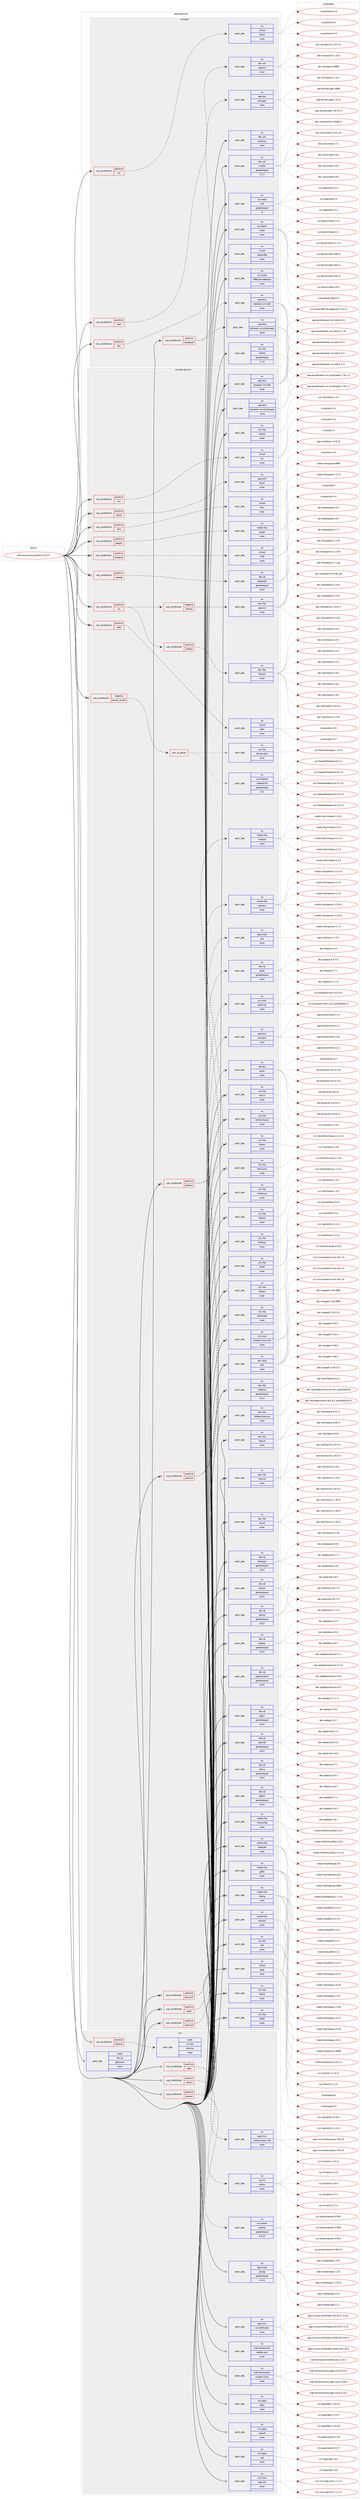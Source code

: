 digraph prolog {

# *************
# Graph options
# *************

newrank=true;
concentrate=true;
compound=true;
graph [rankdir=LR,fontname=Helvetica,fontsize=10,ranksep=1.5];#, ranksep=2.5, nodesep=0.2];
edge  [arrowhead=vee];
node  [fontname=Helvetica,fontsize=10];

# **********
# The ebuild
# **********

subgraph cluster_leftcol {
color=gray;
rank=same;
label=<<i>ebuild</i>>;
id [label="kde-frameworks/kdelibs-4.14.37", color=red, width=4, href="../kde-frameworks/kdelibs-4.14.37.svg"];
}

# ****************
# The dependencies
# ****************

subgraph cluster_midcol {
color=gray;
label=<<i>dependencies</i>>;
subgraph cluster_compile {
fillcolor="#eeeeee";
style=filled;
label=<<i>compile</i>>;
subgraph cond83694 {
dependency330795 [label=<<TABLE BORDER="0" CELLBORDER="1" CELLSPACING="0" CELLPADDING="4"><TR><TD ROWSPAN="3" CELLPADDING="10">use_conditional</TD></TR><TR><TD>positive</TD></TR><TR><TD>doc</TD></TR></TABLE>>, shape=none, color=red];
subgraph pack242086 {
dependency330796 [label=<<TABLE BORDER="0" CELLBORDER="1" CELLSPACING="0" CELLPADDING="4" WIDTH="220"><TR><TD ROWSPAN="6" CELLPADDING="30">pack_dep</TD></TR><TR><TD WIDTH="110">no</TD></TR><TR><TD>app-doc</TD></TR><TR><TD>doxygen</TD></TR><TR><TD>none</TD></TR><TR><TD></TD></TR></TABLE>>, shape=none, color=blue];
}
dependency330795:e -> dependency330796:w [weight=20,style="dashed",arrowhead="vee"];
}
id:e -> dependency330795:w [weight=20,style="solid",arrowhead="vee"];
subgraph cond83695 {
dependency330797 [label=<<TABLE BORDER="0" CELLBORDER="1" CELLSPACING="0" CELLPADDING="4"><TR><TD ROWSPAN="3" CELLPADDING="10">use_conditional</TD></TR><TR><TD>positive</TD></TR><TR><TD>handbook</TD></TR></TABLE>>, shape=none, color=red];
subgraph pack242087 {
dependency330798 [label=<<TABLE BORDER="0" CELLBORDER="1" CELLSPACING="0" CELLPADDING="4" WIDTH="220"><TR><TD ROWSPAN="6" CELLPADDING="30">pack_dep</TD></TR><TR><TD WIDTH="110">no</TD></TR><TR><TD>app-text</TD></TR><TR><TD>docbook-xml-dtd</TD></TR><TR><TD>none</TD></TR><TR><TD></TD></TR></TABLE>>, shape=none, color=blue];
}
dependency330797:e -> dependency330798:w [weight=20,style="dashed",arrowhead="vee"];
subgraph pack242088 {
dependency330799 [label=<<TABLE BORDER="0" CELLBORDER="1" CELLSPACING="0" CELLPADDING="4" WIDTH="220"><TR><TD ROWSPAN="6" CELLPADDING="30">pack_dep</TD></TR><TR><TD WIDTH="110">no</TD></TR><TR><TD>app-text</TD></TR><TR><TD>docbook-xsl-stylesheets</TD></TR><TR><TD>none</TD></TR><TR><TD></TD></TR></TABLE>>, shape=none, color=blue];
}
dependency330797:e -> dependency330799:w [weight=20,style="dashed",arrowhead="vee"];
}
id:e -> dependency330797:w [weight=20,style="solid",arrowhead="vee"];
subgraph cond83696 {
dependency330800 [label=<<TABLE BORDER="0" CELLBORDER="1" CELLSPACING="0" CELLPADDING="4"><TR><TD ROWSPAN="3" CELLPADDING="10">use_conditional</TD></TR><TR><TD>positive</TD></TR><TR><TD>nls</TD></TR></TABLE>>, shape=none, color=red];
subgraph pack242089 {
dependency330801 [label=<<TABLE BORDER="0" CELLBORDER="1" CELLSPACING="0" CELLPADDING="4" WIDTH="220"><TR><TD ROWSPAN="6" CELLPADDING="30">pack_dep</TD></TR><TR><TD WIDTH="110">no</TD></TR><TR><TD>virtual</TD></TR><TR><TD>libintl</TD></TR><TR><TD>none</TD></TR><TR><TD></TD></TR></TABLE>>, shape=none, color=blue];
}
dependency330800:e -> dependency330801:w [weight=20,style="dashed",arrowhead="vee"];
}
id:e -> dependency330800:w [weight=20,style="solid",arrowhead="vee"];
subgraph cond83697 {
dependency330802 [label=<<TABLE BORDER="0" CELLBORDER="1" CELLSPACING="0" CELLPADDING="4"><TR><TD ROWSPAN="3" CELLPADDING="10">use_conditional</TD></TR><TR><TD>positive</TD></TR><TR><TD>test</TD></TR></TABLE>>, shape=none, color=red];
subgraph pack242090 {
dependency330803 [label=<<TABLE BORDER="0" CELLBORDER="1" CELLSPACING="0" CELLPADDING="4" WIDTH="220"><TR><TD ROWSPAN="6" CELLPADDING="30">pack_dep</TD></TR><TR><TD WIDTH="110">no</TD></TR><TR><TD>dev-util</TD></TR><TR><TD>cppunit</TD></TR><TR><TD>none</TD></TR><TR><TD></TD></TR></TABLE>>, shape=none, color=blue];
}
dependency330802:e -> dependency330803:w [weight=20,style="dashed",arrowhead="vee"];
}
id:e -> dependency330802:w [weight=20,style="solid",arrowhead="vee"];
subgraph pack242091 {
dependency330804 [label=<<TABLE BORDER="0" CELLBORDER="1" CELLSPACING="0" CELLPADDING="4" WIDTH="220"><TR><TD ROWSPAN="6" CELLPADDING="30">pack_dep</TD></TR><TR><TD WIDTH="110">no</TD></TR><TR><TD>dev-util</TD></TR><TR><TD>automoc</TD></TR><TR><TD>none</TD></TR><TR><TD></TD></TR></TABLE>>, shape=none, color=blue];
}
id:e -> dependency330804:w [weight=20,style="solid",arrowhead="vee"];
subgraph pack242092 {
dependency330805 [label=<<TABLE BORDER="0" CELLBORDER="1" CELLSPACING="0" CELLPADDING="4" WIDTH="220"><TR><TD ROWSPAN="6" CELLPADDING="30">pack_dep</TD></TR><TR><TD WIDTH="110">no</TD></TR><TR><TD>dev-util</TD></TR><TR><TD>cmake</TD></TR><TR><TD>greaterequal</TD></TR><TR><TD>3.7.2</TD></TR></TABLE>>, shape=none, color=blue];
}
id:e -> dependency330805:w [weight=20,style="solid",arrowhead="vee"];
subgraph pack242093 {
dependency330806 [label=<<TABLE BORDER="0" CELLBORDER="1" CELLSPACING="0" CELLPADDING="4" WIDTH="220"><TR><TD ROWSPAN="6" CELLPADDING="30">pack_dep</TD></TR><TR><TD WIDTH="110">no</TD></TR><TR><TD>sys-apps</TD></TR><TR><TD>sed</TD></TR><TR><TD>greaterequal</TD></TR><TR><TD>4</TD></TR></TABLE>>, shape=none, color=blue];
}
id:e -> dependency330806:w [weight=20,style="solid",arrowhead="vee"];
subgraph pack242094 {
dependency330807 [label=<<TABLE BORDER="0" CELLBORDER="1" CELLSPACING="0" CELLPADDING="4" WIDTH="220"><TR><TD ROWSPAN="6" CELLPADDING="30">pack_dep</TD></TR><TR><TD WIDTH="110">no</TD></TR><TR><TD>sys-devel</TD></TR><TR><TD>make</TD></TR><TR><TD>none</TD></TR><TR><TD></TD></TR></TABLE>>, shape=none, color=blue];
}
id:e -> dependency330807:w [weight=20,style="solid",arrowhead="vee"];
subgraph pack242095 {
dependency330808 [label=<<TABLE BORDER="0" CELLBORDER="1" CELLSPACING="0" CELLPADDING="4" WIDTH="220"><TR><TD ROWSPAN="6" CELLPADDING="30">pack_dep</TD></TR><TR><TD WIDTH="110">no</TD></TR><TR><TD>virtual</TD></TR><TR><TD>pkgconfig</TD></TR><TR><TD>none</TD></TR><TR><TD></TD></TR></TABLE>>, shape=none, color=blue];
}
id:e -> dependency330808:w [weight=20,style="solid",arrowhead="vee"];
subgraph pack242096 {
dependency330809 [label=<<TABLE BORDER="0" CELLBORDER="1" CELLSPACING="0" CELLPADDING="4" WIDTH="220"><TR><TD ROWSPAN="6" CELLPADDING="30">pack_dep</TD></TR><TR><TD WIDTH="110">no</TD></TR><TR><TD>x11-libs</TD></TR><TR><TD>libXtst</TD></TR><TR><TD>greaterequal</TD></TR><TR><TD>1.1.0</TD></TR></TABLE>>, shape=none, color=blue];
}
id:e -> dependency330809:w [weight=20,style="solid",arrowhead="vee"];
subgraph pack242097 {
dependency330810 [label=<<TABLE BORDER="0" CELLBORDER="1" CELLSPACING="0" CELLPADDING="4" WIDTH="220"><TR><TD ROWSPAN="6" CELLPADDING="30">pack_dep</TD></TR><TR><TD WIDTH="110">no</TD></TR><TR><TD>x11-proto</TD></TR><TR><TD>xf86vidmodeproto</TD></TR><TR><TD>none</TD></TR><TR><TD></TD></TR></TABLE>>, shape=none, color=blue];
}
id:e -> dependency330810:w [weight=20,style="solid",arrowhead="vee"];
}
subgraph cluster_compileandrun {
fillcolor="#eeeeee";
style=filled;
label=<<i>compile and run</i>>;
subgraph cond83698 {
dependency330811 [label=<<TABLE BORDER="0" CELLBORDER="1" CELLSPACING="0" CELLPADDING="4"><TR><TD ROWSPAN="3" CELLPADDING="10">use_conditional</TD></TR><TR><TD>negative</TD></TR><TR><TD>kernel_SunOS</TD></TR></TABLE>>, shape=none, color=red];
subgraph any4915 {
dependency330812 [label=<<TABLE BORDER="0" CELLBORDER="1" CELLSPACING="0" CELLPADDING="4"><TR><TD CELLPADDING="10">any_of_group</TD></TR></TABLE>>, shape=none, color=red];subgraph pack242098 {
dependency330813 [label=<<TABLE BORDER="0" CELLBORDER="1" CELLSPACING="0" CELLPADDING="4" WIDTH="220"><TR><TD ROWSPAN="6" CELLPADDING="30">pack_dep</TD></TR><TR><TD WIDTH="110">no</TD></TR><TR><TD>sys-libs</TD></TR><TR><TD>libutempter</TD></TR><TR><TD>none</TD></TR><TR><TD></TD></TR></TABLE>>, shape=none, color=blue];
}
dependency330812:e -> dependency330813:w [weight=20,style="dotted",arrowhead="oinv"];
subgraph pack242099 {
dependency330814 [label=<<TABLE BORDER="0" CELLBORDER="1" CELLSPACING="0" CELLPADDING="4" WIDTH="220"><TR><TD ROWSPAN="6" CELLPADDING="30">pack_dep</TD></TR><TR><TD WIDTH="110">no</TD></TR><TR><TD>sys-freebsd</TD></TR><TR><TD>freebsd-lib</TD></TR><TR><TD>greaterequal</TD></TR><TR><TD>9.0</TD></TR></TABLE>>, shape=none, color=blue];
}
dependency330812:e -> dependency330814:w [weight=20,style="dotted",arrowhead="oinv"];
}
dependency330811:e -> dependency330812:w [weight=20,style="dashed",arrowhead="vee"];
}
id:e -> dependency330811:w [weight=20,style="solid",arrowhead="odotvee"];
subgraph cond83699 {
dependency330815 [label=<<TABLE BORDER="0" CELLBORDER="1" CELLSPACING="0" CELLPADDING="4"><TR><TD ROWSPAN="3" CELLPADDING="10">use_conditional</TD></TR><TR><TD>positive</TD></TR><TR><TD>acl</TD></TR></TABLE>>, shape=none, color=red];
subgraph pack242100 {
dependency330816 [label=<<TABLE BORDER="0" CELLBORDER="1" CELLSPACING="0" CELLPADDING="4" WIDTH="220"><TR><TD ROWSPAN="6" CELLPADDING="30">pack_dep</TD></TR><TR><TD WIDTH="110">no</TD></TR><TR><TD>virtual</TD></TR><TR><TD>acl</TD></TR><TR><TD>none</TD></TR><TR><TD></TD></TR></TABLE>>, shape=none, color=blue];
}
dependency330815:e -> dependency330816:w [weight=20,style="dashed",arrowhead="vee"];
}
id:e -> dependency330815:w [weight=20,style="solid",arrowhead="odotvee"];
subgraph cond83700 {
dependency330817 [label=<<TABLE BORDER="0" CELLBORDER="1" CELLSPACING="0" CELLPADDING="4"><TR><TD ROWSPAN="3" CELLPADDING="10">use_conditional</TD></TR><TR><TD>positive</TD></TR><TR><TD>bzip2</TD></TR></TABLE>>, shape=none, color=red];
subgraph pack242101 {
dependency330818 [label=<<TABLE BORDER="0" CELLBORDER="1" CELLSPACING="0" CELLPADDING="4" WIDTH="220"><TR><TD ROWSPAN="6" CELLPADDING="30">pack_dep</TD></TR><TR><TD WIDTH="110">no</TD></TR><TR><TD>app-arch</TD></TR><TR><TD>bzip2</TD></TR><TR><TD>none</TD></TR><TR><TD></TD></TR></TABLE>>, shape=none, color=blue];
}
dependency330817:e -> dependency330818:w [weight=20,style="dashed",arrowhead="vee"];
}
id:e -> dependency330817:w [weight=20,style="solid",arrowhead="odotvee"];
subgraph cond83701 {
dependency330819 [label=<<TABLE BORDER="0" CELLBORDER="1" CELLSPACING="0" CELLPADDING="4"><TR><TD ROWSPAN="3" CELLPADDING="10">use_conditional</TD></TR><TR><TD>positive</TD></TR><TR><TD>fam</TD></TR></TABLE>>, shape=none, color=red];
subgraph pack242102 {
dependency330820 [label=<<TABLE BORDER="0" CELLBORDER="1" CELLSPACING="0" CELLPADDING="4" WIDTH="220"><TR><TD ROWSPAN="6" CELLPADDING="30">pack_dep</TD></TR><TR><TD WIDTH="110">no</TD></TR><TR><TD>virtual</TD></TR><TR><TD>fam</TD></TR><TR><TD>none</TD></TR><TR><TD></TD></TR></TABLE>>, shape=none, color=blue];
}
dependency330819:e -> dependency330820:w [weight=20,style="dashed",arrowhead="vee"];
}
id:e -> dependency330819:w [weight=20,style="solid",arrowhead="odotvee"];
subgraph cond83702 {
dependency330821 [label=<<TABLE BORDER="0" CELLBORDER="1" CELLSPACING="0" CELLPADDING="4"><TR><TD ROWSPAN="3" CELLPADDING="10">use_conditional</TD></TR><TR><TD>positive</TD></TR><TR><TD>jpeg2k</TD></TR></TABLE>>, shape=none, color=red];
subgraph pack242103 {
dependency330822 [label=<<TABLE BORDER="0" CELLBORDER="1" CELLSPACING="0" CELLPADDING="4" WIDTH="220"><TR><TD ROWSPAN="6" CELLPADDING="30">pack_dep</TD></TR><TR><TD WIDTH="110">no</TD></TR><TR><TD>media-libs</TD></TR><TR><TD>jasper</TD></TR><TR><TD>none</TD></TR><TR><TD></TD></TR></TABLE>>, shape=none, color=blue];
}
dependency330821:e -> dependency330822:w [weight=20,style="dashed",arrowhead="vee"];
}
id:e -> dependency330821:w [weight=20,style="solid",arrowhead="odotvee"];
subgraph cond83703 {
dependency330823 [label=<<TABLE BORDER="0" CELLBORDER="1" CELLSPACING="0" CELLPADDING="4"><TR><TD ROWSPAN="3" CELLPADDING="10">use_conditional</TD></TR><TR><TD>positive</TD></TR><TR><TD>kerberos</TD></TR></TABLE>>, shape=none, color=red];
subgraph pack242104 {
dependency330824 [label=<<TABLE BORDER="0" CELLBORDER="1" CELLSPACING="0" CELLPADDING="4" WIDTH="220"><TR><TD ROWSPAN="6" CELLPADDING="30">pack_dep</TD></TR><TR><TD WIDTH="110">no</TD></TR><TR><TD>virtual</TD></TR><TR><TD>krb5</TD></TR><TR><TD>none</TD></TR><TR><TD></TD></TR></TABLE>>, shape=none, color=blue];
}
dependency330823:e -> dependency330824:w [weight=20,style="dashed",arrowhead="vee"];
}
id:e -> dependency330823:w [weight=20,style="solid",arrowhead="odotvee"];
subgraph cond83704 {
dependency330825 [label=<<TABLE BORDER="0" CELLBORDER="1" CELLSPACING="0" CELLPADDING="4"><TR><TD ROWSPAN="3" CELLPADDING="10">use_conditional</TD></TR><TR><TD>positive</TD></TR><TR><TD>openexr</TD></TR></TABLE>>, shape=none, color=red];
subgraph pack242105 {
dependency330826 [label=<<TABLE BORDER="0" CELLBORDER="1" CELLSPACING="0" CELLPADDING="4" WIDTH="220"><TR><TD ROWSPAN="6" CELLPADDING="30">pack_dep</TD></TR><TR><TD WIDTH="110">no</TD></TR><TR><TD>media-libs</TD></TR><TR><TD>openexr</TD></TR><TR><TD>none</TD></TR><TR><TD></TD></TR></TABLE>>, shape=none, color=blue];
}
dependency330825:e -> dependency330826:w [weight=20,style="dashed",arrowhead="vee"];
subgraph pack242106 {
dependency330827 [label=<<TABLE BORDER="0" CELLBORDER="1" CELLSPACING="0" CELLPADDING="4" WIDTH="220"><TR><TD ROWSPAN="6" CELLPADDING="30">pack_dep</TD></TR><TR><TD WIDTH="110">no</TD></TR><TR><TD>media-libs</TD></TR><TR><TD>ilmbase</TD></TR><TR><TD>none</TD></TR><TR><TD></TD></TR></TABLE>>, shape=none, color=blue];
}
dependency330825:e -> dependency330827:w [weight=20,style="dashed",arrowhead="vee"];
}
id:e -> dependency330825:w [weight=20,style="solid",arrowhead="odotvee"];
subgraph cond83705 {
dependency330828 [label=<<TABLE BORDER="0" CELLBORDER="1" CELLSPACING="0" CELLPADDING="4"><TR><TD ROWSPAN="3" CELLPADDING="10">use_conditional</TD></TR><TR><TD>positive</TD></TR><TR><TD>opengl</TD></TR></TABLE>>, shape=none, color=red];
subgraph pack242107 {
dependency330829 [label=<<TABLE BORDER="0" CELLBORDER="1" CELLSPACING="0" CELLPADDING="4" WIDTH="220"><TR><TD ROWSPAN="6" CELLPADDING="30">pack_dep</TD></TR><TR><TD WIDTH="110">no</TD></TR><TR><TD>dev-qt</TD></TR><TR><TD>qtopengl</TD></TR><TR><TD>greaterequal</TD></TR><TR><TD>4.8.5</TD></TR></TABLE>>, shape=none, color=blue];
}
dependency330828:e -> dependency330829:w [weight=20,style="dashed",arrowhead="vee"];
}
id:e -> dependency330828:w [weight=20,style="solid",arrowhead="odotvee"];
subgraph cond83706 {
dependency330830 [label=<<TABLE BORDER="0" CELLBORDER="1" CELLSPACING="0" CELLPADDING="4"><TR><TD ROWSPAN="3" CELLPADDING="10">use_conditional</TD></TR><TR><TD>positive</TD></TR><TR><TD>plasma</TD></TR></TABLE>>, shape=none, color=red];
subgraph pack242108 {
dependency330831 [label=<<TABLE BORDER="0" CELLBORDER="1" CELLSPACING="0" CELLPADDING="4" WIDTH="220"><TR><TD ROWSPAN="6" CELLPADDING="30">pack_dep</TD></TR><TR><TD WIDTH="110">no</TD></TR><TR><TD>app-crypt</TD></TR><TR><TD>qca</TD></TR><TR><TD>none</TD></TR><TR><TD></TD></TR></TABLE>>, shape=none, color=blue];
}
dependency330830:e -> dependency330831:w [weight=20,style="dashed",arrowhead="vee"];
subgraph pack242109 {
dependency330832 [label=<<TABLE BORDER="0" CELLBORDER="1" CELLSPACING="0" CELLPADDING="4" WIDTH="220"><TR><TD ROWSPAN="6" CELLPADDING="30">pack_dep</TD></TR><TR><TD WIDTH="110">no</TD></TR><TR><TD>dev-qt</TD></TR><TR><TD>qtsql</TD></TR><TR><TD>greaterequal</TD></TR><TR><TD>4.8.5</TD></TR></TABLE>>, shape=none, color=blue];
}
dependency330830:e -> dependency330832:w [weight=20,style="dashed",arrowhead="vee"];
}
id:e -> dependency330830:w [weight=20,style="solid",arrowhead="odotvee"];
subgraph cond83707 {
dependency330833 [label=<<TABLE BORDER="0" CELLBORDER="1" CELLSPACING="0" CELLPADDING="4"><TR><TD ROWSPAN="3" CELLPADDING="10">use_conditional</TD></TR><TR><TD>positive</TD></TR><TR><TD>policykit</TD></TR></TABLE>>, shape=none, color=red];
subgraph pack242110 {
dependency330834 [label=<<TABLE BORDER="0" CELLBORDER="1" CELLSPACING="0" CELLPADDING="4" WIDTH="220"><TR><TD ROWSPAN="6" CELLPADDING="30">pack_dep</TD></TR><TR><TD WIDTH="110">no</TD></TR><TR><TD>sys-auth</TD></TR><TR><TD>polkit-qt</TD></TR><TR><TD>none</TD></TR><TR><TD></TD></TR></TABLE>>, shape=none, color=blue];
}
dependency330833:e -> dependency330834:w [weight=20,style="dashed",arrowhead="vee"];
}
id:e -> dependency330833:w [weight=20,style="solid",arrowhead="odotvee"];
subgraph cond83708 {
dependency330835 [label=<<TABLE BORDER="0" CELLBORDER="1" CELLSPACING="0" CELLPADDING="4"><TR><TD ROWSPAN="3" CELLPADDING="10">use_conditional</TD></TR><TR><TD>positive</TD></TR><TR><TD>spell</TD></TR></TABLE>>, shape=none, color=red];
subgraph pack242111 {
dependency330836 [label=<<TABLE BORDER="0" CELLBORDER="1" CELLSPACING="0" CELLPADDING="4" WIDTH="220"><TR><TD ROWSPAN="6" CELLPADDING="30">pack_dep</TD></TR><TR><TD WIDTH="110">no</TD></TR><TR><TD>app-text</TD></TR><TR><TD>enchant</TD></TR><TR><TD>none</TD></TR><TR><TD></TD></TR></TABLE>>, shape=none, color=blue];
}
dependency330835:e -> dependency330836:w [weight=20,style="dashed",arrowhead="vee"];
}
id:e -> dependency330835:w [weight=20,style="solid",arrowhead="odotvee"];
subgraph cond83709 {
dependency330837 [label=<<TABLE BORDER="0" CELLBORDER="1" CELLSPACING="0" CELLPADDING="4"><TR><TD ROWSPAN="3" CELLPADDING="10">use_conditional</TD></TR><TR><TD>positive</TD></TR><TR><TD>ssl</TD></TR></TABLE>>, shape=none, color=red];
subgraph cond83710 {
dependency330838 [label=<<TABLE BORDER="0" CELLBORDER="1" CELLSPACING="0" CELLPADDING="4"><TR><TD ROWSPAN="3" CELLPADDING="10">use_conditional</TD></TR><TR><TD>positive</TD></TR><TR><TD>libressl</TD></TR></TABLE>>, shape=none, color=red];
subgraph pack242112 {
dependency330839 [label=<<TABLE BORDER="0" CELLBORDER="1" CELLSPACING="0" CELLPADDING="4" WIDTH="220"><TR><TD ROWSPAN="6" CELLPADDING="30">pack_dep</TD></TR><TR><TD WIDTH="110">no</TD></TR><TR><TD>dev-libs</TD></TR><TR><TD>libressl</TD></TR><TR><TD>none</TD></TR><TR><TD></TD></TR></TABLE>>, shape=none, color=blue];
}
dependency330838:e -> dependency330839:w [weight=20,style="dashed",arrowhead="vee"];
}
dependency330837:e -> dependency330838:w [weight=20,style="dashed",arrowhead="vee"];
subgraph cond83711 {
dependency330840 [label=<<TABLE BORDER="0" CELLBORDER="1" CELLSPACING="0" CELLPADDING="4"><TR><TD ROWSPAN="3" CELLPADDING="10">use_conditional</TD></TR><TR><TD>negative</TD></TR><TR><TD>libressl</TD></TR></TABLE>>, shape=none, color=red];
subgraph pack242113 {
dependency330841 [label=<<TABLE BORDER="0" CELLBORDER="1" CELLSPACING="0" CELLPADDING="4" WIDTH="220"><TR><TD ROWSPAN="6" CELLPADDING="30">pack_dep</TD></TR><TR><TD WIDTH="110">no</TD></TR><TR><TD>dev-libs</TD></TR><TR><TD>openssl</TD></TR><TR><TD>none</TD></TR><TR><TD></TD></TR></TABLE>>, shape=none, color=blue];
}
dependency330840:e -> dependency330841:w [weight=20,style="dashed",arrowhead="vee"];
}
dependency330837:e -> dependency330840:w [weight=20,style="dashed",arrowhead="vee"];
}
id:e -> dependency330837:w [weight=20,style="solid",arrowhead="odotvee"];
subgraph cond83712 {
dependency330842 [label=<<TABLE BORDER="0" CELLBORDER="1" CELLSPACING="0" CELLPADDING="4"><TR><TD ROWSPAN="3" CELLPADDING="10">use_conditional</TD></TR><TR><TD>positive</TD></TR><TR><TD>udev</TD></TR></TABLE>>, shape=none, color=red];
subgraph pack242114 {
dependency330843 [label=<<TABLE BORDER="0" CELLBORDER="1" CELLSPACING="0" CELLPADDING="4" WIDTH="220"><TR><TD ROWSPAN="6" CELLPADDING="30">pack_dep</TD></TR><TR><TD WIDTH="110">no</TD></TR><TR><TD>virtual</TD></TR><TR><TD>udev</TD></TR><TR><TD>none</TD></TR><TR><TD></TD></TR></TABLE>>, shape=none, color=blue];
}
dependency330842:e -> dependency330843:w [weight=20,style="dashed",arrowhead="vee"];
}
id:e -> dependency330842:w [weight=20,style="solid",arrowhead="odotvee"];
subgraph cond83713 {
dependency330844 [label=<<TABLE BORDER="0" CELLBORDER="1" CELLSPACING="0" CELLPADDING="4"><TR><TD ROWSPAN="3" CELLPADDING="10">use_conditional</TD></TR><TR><TD>positive</TD></TR><TR><TD>zeroconf</TD></TR></TABLE>>, shape=none, color=red];
subgraph pack242115 {
dependency330845 [label=<<TABLE BORDER="0" CELLBORDER="1" CELLSPACING="0" CELLPADDING="4" WIDTH="220"><TR><TD ROWSPAN="6" CELLPADDING="30">pack_dep</TD></TR><TR><TD WIDTH="110">no</TD></TR><TR><TD>net-dns</TD></TR><TR><TD>avahi</TD></TR><TR><TD>none</TD></TR><TR><TD></TD></TR></TABLE>>, shape=none, color=blue];
}
dependency330844:e -> dependency330845:w [weight=20,style="dashed",arrowhead="vee"];
}
id:e -> dependency330844:w [weight=20,style="solid",arrowhead="odotvee"];
subgraph pack242116 {
dependency330846 [label=<<TABLE BORDER="0" CELLBORDER="1" CELLSPACING="0" CELLPADDING="4" WIDTH="220"><TR><TD ROWSPAN="6" CELLPADDING="30">pack_dep</TD></TR><TR><TD WIDTH="110">no</TD></TR><TR><TD>app-text</TD></TR><TR><TD>docbook-xml-dtd</TD></TR><TR><TD>none</TD></TR><TR><TD></TD></TR></TABLE>>, shape=none, color=blue];
}
id:e -> dependency330846:w [weight=20,style="solid",arrowhead="odotvee"];
subgraph pack242117 {
dependency330847 [label=<<TABLE BORDER="0" CELLBORDER="1" CELLSPACING="0" CELLPADDING="4" WIDTH="220"><TR><TD ROWSPAN="6" CELLPADDING="30">pack_dep</TD></TR><TR><TD WIDTH="110">no</TD></TR><TR><TD>app-text</TD></TR><TR><TD>docbook-xsl-stylesheets</TD></TR><TR><TD>none</TD></TR><TR><TD></TD></TR></TABLE>>, shape=none, color=blue];
}
id:e -> dependency330847:w [weight=20,style="solid",arrowhead="odotvee"];
subgraph pack242118 {
dependency330848 [label=<<TABLE BORDER="0" CELLBORDER="1" CELLSPACING="0" CELLPADDING="4" WIDTH="220"><TR><TD ROWSPAN="6" CELLPADDING="30">pack_dep</TD></TR><TR><TD WIDTH="110">no</TD></TR><TR><TD>dev-lang</TD></TR><TR><TD>perl</TD></TR><TR><TD>none</TD></TR><TR><TD></TD></TR></TABLE>>, shape=none, color=blue];
}
id:e -> dependency330848:w [weight=20,style="solid",arrowhead="odotvee"];
subgraph pack242119 {
dependency330849 [label=<<TABLE BORDER="0" CELLBORDER="1" CELLSPACING="0" CELLPADDING="4" WIDTH="220"><TR><TD ROWSPAN="6" CELLPADDING="30">pack_dep</TD></TR><TR><TD WIDTH="110">no</TD></TR><TR><TD>dev-libs</TD></TR><TR><TD>libattica</TD></TR><TR><TD>greaterequal</TD></TR><TR><TD>0.4.2</TD></TR></TABLE>>, shape=none, color=blue];
}
id:e -> dependency330849:w [weight=20,style="solid",arrowhead="odotvee"];
subgraph pack242120 {
dependency330850 [label=<<TABLE BORDER="0" CELLBORDER="1" CELLSPACING="0" CELLPADDING="4" WIDTH="220"><TR><TD ROWSPAN="6" CELLPADDING="30">pack_dep</TD></TR><TR><TD WIDTH="110">no</TD></TR><TR><TD>dev-libs</TD></TR><TR><TD>libdbusmenu-qt</TD></TR><TR><TD>none</TD></TR><TR><TD></TD></TR></TABLE>>, shape=none, color=blue];
}
id:e -> dependency330850:w [weight=20,style="solid",arrowhead="odotvee"];
subgraph pack242121 {
dependency330851 [label=<<TABLE BORDER="0" CELLBORDER="1" CELLSPACING="0" CELLPADDING="4" WIDTH="220"><TR><TD ROWSPAN="6" CELLPADDING="30">pack_dep</TD></TR><TR><TD WIDTH="110">no</TD></TR><TR><TD>dev-libs</TD></TR><TR><TD>libpcre</TD></TR><TR><TD>none</TD></TR><TR><TD></TD></TR></TABLE>>, shape=none, color=blue];
}
id:e -> dependency330851:w [weight=20,style="solid",arrowhead="odotvee"];
subgraph pack242122 {
dependency330852 [label=<<TABLE BORDER="0" CELLBORDER="1" CELLSPACING="0" CELLPADDING="4" WIDTH="220"><TR><TD ROWSPAN="6" CELLPADDING="30">pack_dep</TD></TR><TR><TD WIDTH="110">no</TD></TR><TR><TD>dev-libs</TD></TR><TR><TD>libxml2</TD></TR><TR><TD>none</TD></TR><TR><TD></TD></TR></TABLE>>, shape=none, color=blue];
}
id:e -> dependency330852:w [weight=20,style="solid",arrowhead="odotvee"];
subgraph pack242123 {
dependency330853 [label=<<TABLE BORDER="0" CELLBORDER="1" CELLSPACING="0" CELLPADDING="4" WIDTH="220"><TR><TD ROWSPAN="6" CELLPADDING="30">pack_dep</TD></TR><TR><TD WIDTH="110">no</TD></TR><TR><TD>dev-libs</TD></TR><TR><TD>libxslt</TD></TR><TR><TD>none</TD></TR><TR><TD></TD></TR></TABLE>>, shape=none, color=blue];
}
id:e -> dependency330853:w [weight=20,style="solid",arrowhead="odotvee"];
subgraph pack242124 {
dependency330854 [label=<<TABLE BORDER="0" CELLBORDER="1" CELLSPACING="0" CELLPADDING="4" WIDTH="220"><TR><TD ROWSPAN="6" CELLPADDING="30">pack_dep</TD></TR><TR><TD WIDTH="110">no</TD></TR><TR><TD>dev-qt</TD></TR><TR><TD>designer</TD></TR><TR><TD>greaterequal</TD></TR><TR><TD>4.8.5</TD></TR></TABLE>>, shape=none, color=blue];
}
id:e -> dependency330854:w [weight=20,style="solid",arrowhead="odotvee"];
subgraph pack242125 {
dependency330855 [label=<<TABLE BORDER="0" CELLBORDER="1" CELLSPACING="0" CELLPADDING="4" WIDTH="220"><TR><TD ROWSPAN="6" CELLPADDING="30">pack_dep</TD></TR><TR><TD WIDTH="110">no</TD></TR><TR><TD>dev-qt</TD></TR><TR><TD>qtcore</TD></TR><TR><TD>greaterequal</TD></TR><TR><TD>4.8.5</TD></TR></TABLE>>, shape=none, color=blue];
}
id:e -> dependency330855:w [weight=20,style="solid",arrowhead="odotvee"];
subgraph pack242126 {
dependency330856 [label=<<TABLE BORDER="0" CELLBORDER="1" CELLSPACING="0" CELLPADDING="4" WIDTH="220"><TR><TD ROWSPAN="6" CELLPADDING="30">pack_dep</TD></TR><TR><TD WIDTH="110">no</TD></TR><TR><TD>dev-qt</TD></TR><TR><TD>qtcore</TD></TR><TR><TD>greaterequal</TD></TR><TR><TD>4.8.5</TD></TR></TABLE>>, shape=none, color=blue];
}
id:e -> dependency330856:w [weight=20,style="solid",arrowhead="odotvee"];
subgraph pack242127 {
dependency330857 [label=<<TABLE BORDER="0" CELLBORDER="1" CELLSPACING="0" CELLPADDING="4" WIDTH="220"><TR><TD ROWSPAN="6" CELLPADDING="30">pack_dep</TD></TR><TR><TD WIDTH="110">no</TD></TR><TR><TD>dev-qt</TD></TR><TR><TD>qtdbus</TD></TR><TR><TD>greaterequal</TD></TR><TR><TD>4.8.5</TD></TR></TABLE>>, shape=none, color=blue];
}
id:e -> dependency330857:w [weight=20,style="solid",arrowhead="odotvee"];
subgraph pack242128 {
dependency330858 [label=<<TABLE BORDER="0" CELLBORDER="1" CELLSPACING="0" CELLPADDING="4" WIDTH="220"><TR><TD ROWSPAN="6" CELLPADDING="30">pack_dep</TD></TR><TR><TD WIDTH="110">no</TD></TR><TR><TD>dev-qt</TD></TR><TR><TD>qtdeclarative</TD></TR><TR><TD>greaterequal</TD></TR><TR><TD>4.8.5</TD></TR></TABLE>>, shape=none, color=blue];
}
id:e -> dependency330858:w [weight=20,style="solid",arrowhead="odotvee"];
subgraph pack242129 {
dependency330859 [label=<<TABLE BORDER="0" CELLBORDER="1" CELLSPACING="0" CELLPADDING="4" WIDTH="220"><TR><TD ROWSPAN="6" CELLPADDING="30">pack_dep</TD></TR><TR><TD WIDTH="110">no</TD></TR><TR><TD>dev-qt</TD></TR><TR><TD>qtgui</TD></TR><TR><TD>greaterequal</TD></TR><TR><TD>4.8.5</TD></TR></TABLE>>, shape=none, color=blue];
}
id:e -> dependency330859:w [weight=20,style="solid",arrowhead="odotvee"];
subgraph pack242130 {
dependency330860 [label=<<TABLE BORDER="0" CELLBORDER="1" CELLSPACING="0" CELLPADDING="4" WIDTH="220"><TR><TD ROWSPAN="6" CELLPADDING="30">pack_dep</TD></TR><TR><TD WIDTH="110">no</TD></TR><TR><TD>dev-qt</TD></TR><TR><TD>qtscript</TD></TR><TR><TD>greaterequal</TD></TR><TR><TD>4.8.5</TD></TR></TABLE>>, shape=none, color=blue];
}
id:e -> dependency330860:w [weight=20,style="solid",arrowhead="odotvee"];
subgraph pack242131 {
dependency330861 [label=<<TABLE BORDER="0" CELLBORDER="1" CELLSPACING="0" CELLPADDING="4" WIDTH="220"><TR><TD ROWSPAN="6" CELLPADDING="30">pack_dep</TD></TR><TR><TD WIDTH="110">no</TD></TR><TR><TD>dev-qt</TD></TR><TR><TD>qtsvg</TD></TR><TR><TD>greaterequal</TD></TR><TR><TD>4.8.5</TD></TR></TABLE>>, shape=none, color=blue];
}
id:e -> dependency330861:w [weight=20,style="solid",arrowhead="odotvee"];
subgraph pack242132 {
dependency330862 [label=<<TABLE BORDER="0" CELLBORDER="1" CELLSPACING="0" CELLPADDING="4" WIDTH="220"><TR><TD ROWSPAN="6" CELLPADDING="30">pack_dep</TD></TR><TR><TD WIDTH="110">no</TD></TR><TR><TD>dev-qt</TD></TR><TR><TD>qttest</TD></TR><TR><TD>greaterequal</TD></TR><TR><TD>4.8.5</TD></TR></TABLE>>, shape=none, color=blue];
}
id:e -> dependency330862:w [weight=20,style="solid",arrowhead="odotvee"];
subgraph pack242133 {
dependency330863 [label=<<TABLE BORDER="0" CELLBORDER="1" CELLSPACING="0" CELLPADDING="4" WIDTH="220"><TR><TD ROWSPAN="6" CELLPADDING="30">pack_dep</TD></TR><TR><TD WIDTH="110">no</TD></TR><TR><TD>media-libs</TD></TR><TR><TD>fontconfig</TD></TR><TR><TD>none</TD></TR><TR><TD></TD></TR></TABLE>>, shape=none, color=blue];
}
id:e -> dependency330863:w [weight=20,style="solid",arrowhead="odotvee"];
subgraph pack242134 {
dependency330864 [label=<<TABLE BORDER="0" CELLBORDER="1" CELLSPACING="0" CELLPADDING="4" WIDTH="220"><TR><TD ROWSPAN="6" CELLPADDING="30">pack_dep</TD></TR><TR><TD WIDTH="110">no</TD></TR><TR><TD>media-libs</TD></TR><TR><TD>freetype</TD></TR><TR><TD>none</TD></TR><TR><TD></TD></TR></TABLE>>, shape=none, color=blue];
}
id:e -> dependency330864:w [weight=20,style="solid",arrowhead="odotvee"];
subgraph pack242135 {
dependency330865 [label=<<TABLE BORDER="0" CELLBORDER="1" CELLSPACING="0" CELLPADDING="4" WIDTH="220"><TR><TD ROWSPAN="6" CELLPADDING="30">pack_dep</TD></TR><TR><TD WIDTH="110">no</TD></TR><TR><TD>media-libs</TD></TR><TR><TD>giflib</TD></TR><TR><TD>none</TD></TR><TR><TD></TD></TR></TABLE>>, shape=none, color=blue];
}
id:e -> dependency330865:w [weight=20,style="solid",arrowhead="odotvee"];
subgraph pack242136 {
dependency330866 [label=<<TABLE BORDER="0" CELLBORDER="1" CELLSPACING="0" CELLPADDING="4" WIDTH="220"><TR><TD ROWSPAN="6" CELLPADDING="30">pack_dep</TD></TR><TR><TD WIDTH="110">no</TD></TR><TR><TD>media-libs</TD></TR><TR><TD>libpng</TD></TR><TR><TD>none</TD></TR><TR><TD></TD></TR></TABLE>>, shape=none, color=blue];
}
id:e -> dependency330866:w [weight=20,style="solid",arrowhead="odotvee"];
subgraph pack242137 {
dependency330867 [label=<<TABLE BORDER="0" CELLBORDER="1" CELLSPACING="0" CELLPADDING="4" WIDTH="220"><TR><TD ROWSPAN="6" CELLPADDING="30">pack_dep</TD></TR><TR><TD WIDTH="110">no</TD></TR><TR><TD>media-libs</TD></TR><TR><TD>phonon</TD></TR><TR><TD>none</TD></TR><TR><TD></TD></TR></TABLE>>, shape=none, color=blue];
}
id:e -> dependency330867:w [weight=20,style="solid",arrowhead="odotvee"];
subgraph pack242138 {
dependency330868 [label=<<TABLE BORDER="0" CELLBORDER="1" CELLSPACING="0" CELLPADDING="4" WIDTH="220"><TR><TD ROWSPAN="6" CELLPADDING="30">pack_dep</TD></TR><TR><TD WIDTH="110">no</TD></TR><TR><TD>sys-libs</TD></TR><TR><TD>zlib</TD></TR><TR><TD>none</TD></TR><TR><TD></TD></TR></TABLE>>, shape=none, color=blue];
}
id:e -> dependency330868:w [weight=20,style="solid",arrowhead="odotvee"];
subgraph pack242139 {
dependency330869 [label=<<TABLE BORDER="0" CELLBORDER="1" CELLSPACING="0" CELLPADDING="4" WIDTH="220"><TR><TD ROWSPAN="6" CELLPADDING="30">pack_dep</TD></TR><TR><TD WIDTH="110">no</TD></TR><TR><TD>virtual</TD></TR><TR><TD>jpeg</TD></TR><TR><TD>none</TD></TR><TR><TD></TD></TR></TABLE>>, shape=none, color=blue];
}
id:e -> dependency330869:w [weight=20,style="solid",arrowhead="odotvee"];
subgraph pack242140 {
dependency330870 [label=<<TABLE BORDER="0" CELLBORDER="1" CELLSPACING="0" CELLPADDING="4" WIDTH="220"><TR><TD ROWSPAN="6" CELLPADDING="30">pack_dep</TD></TR><TR><TD WIDTH="110">no</TD></TR><TR><TD>x11-libs</TD></TR><TR><TD>libICE</TD></TR><TR><TD>none</TD></TR><TR><TD></TD></TR></TABLE>>, shape=none, color=blue];
}
id:e -> dependency330870:w [weight=20,style="solid",arrowhead="odotvee"];
subgraph pack242141 {
dependency330871 [label=<<TABLE BORDER="0" CELLBORDER="1" CELLSPACING="0" CELLPADDING="4" WIDTH="220"><TR><TD ROWSPAN="6" CELLPADDING="30">pack_dep</TD></TR><TR><TD WIDTH="110">no</TD></TR><TR><TD>x11-libs</TD></TR><TR><TD>libSM</TD></TR><TR><TD>none</TD></TR><TR><TD></TD></TR></TABLE>>, shape=none, color=blue];
}
id:e -> dependency330871:w [weight=20,style="solid",arrowhead="odotvee"];
subgraph pack242142 {
dependency330872 [label=<<TABLE BORDER="0" CELLBORDER="1" CELLSPACING="0" CELLPADDING="4" WIDTH="220"><TR><TD ROWSPAN="6" CELLPADDING="30">pack_dep</TD></TR><TR><TD WIDTH="110">no</TD></TR><TR><TD>x11-libs</TD></TR><TR><TD>libX11</TD></TR><TR><TD>none</TD></TR><TR><TD></TD></TR></TABLE>>, shape=none, color=blue];
}
id:e -> dependency330872:w [weight=20,style="solid",arrowhead="odotvee"];
subgraph pack242143 {
dependency330873 [label=<<TABLE BORDER="0" CELLBORDER="1" CELLSPACING="0" CELLPADDING="4" WIDTH="220"><TR><TD ROWSPAN="6" CELLPADDING="30">pack_dep</TD></TR><TR><TD WIDTH="110">no</TD></TR><TR><TD>x11-libs</TD></TR><TR><TD>libXScrnSaver</TD></TR><TR><TD>none</TD></TR><TR><TD></TD></TR></TABLE>>, shape=none, color=blue];
}
id:e -> dependency330873:w [weight=20,style="solid",arrowhead="odotvee"];
subgraph pack242144 {
dependency330874 [label=<<TABLE BORDER="0" CELLBORDER="1" CELLSPACING="0" CELLPADDING="4" WIDTH="220"><TR><TD ROWSPAN="6" CELLPADDING="30">pack_dep</TD></TR><TR><TD WIDTH="110">no</TD></TR><TR><TD>x11-libs</TD></TR><TR><TD>libXau</TD></TR><TR><TD>none</TD></TR><TR><TD></TD></TR></TABLE>>, shape=none, color=blue];
}
id:e -> dependency330874:w [weight=20,style="solid",arrowhead="odotvee"];
subgraph pack242145 {
dependency330875 [label=<<TABLE BORDER="0" CELLBORDER="1" CELLSPACING="0" CELLPADDING="4" WIDTH="220"><TR><TD ROWSPAN="6" CELLPADDING="30">pack_dep</TD></TR><TR><TD WIDTH="110">no</TD></TR><TR><TD>x11-libs</TD></TR><TR><TD>libXcursor</TD></TR><TR><TD>none</TD></TR><TR><TD></TD></TR></TABLE>>, shape=none, color=blue];
}
id:e -> dependency330875:w [weight=20,style="solid",arrowhead="odotvee"];
subgraph pack242146 {
dependency330876 [label=<<TABLE BORDER="0" CELLBORDER="1" CELLSPACING="0" CELLPADDING="4" WIDTH="220"><TR><TD ROWSPAN="6" CELLPADDING="30">pack_dep</TD></TR><TR><TD WIDTH="110">no</TD></TR><TR><TD>x11-libs</TD></TR><TR><TD>libXdmcp</TD></TR><TR><TD>none</TD></TR><TR><TD></TD></TR></TABLE>>, shape=none, color=blue];
}
id:e -> dependency330876:w [weight=20,style="solid",arrowhead="odotvee"];
subgraph pack242147 {
dependency330877 [label=<<TABLE BORDER="0" CELLBORDER="1" CELLSPACING="0" CELLPADDING="4" WIDTH="220"><TR><TD ROWSPAN="6" CELLPADDING="30">pack_dep</TD></TR><TR><TD WIDTH="110">no</TD></TR><TR><TD>x11-libs</TD></TR><TR><TD>libXext</TD></TR><TR><TD>none</TD></TR><TR><TD></TD></TR></TABLE>>, shape=none, color=blue];
}
id:e -> dependency330877:w [weight=20,style="solid",arrowhead="odotvee"];
subgraph pack242148 {
dependency330878 [label=<<TABLE BORDER="0" CELLBORDER="1" CELLSPACING="0" CELLPADDING="4" WIDTH="220"><TR><TD ROWSPAN="6" CELLPADDING="30">pack_dep</TD></TR><TR><TD WIDTH="110">no</TD></TR><TR><TD>x11-libs</TD></TR><TR><TD>libXfixes</TD></TR><TR><TD>none</TD></TR><TR><TD></TD></TR></TABLE>>, shape=none, color=blue];
}
id:e -> dependency330878:w [weight=20,style="solid",arrowhead="odotvee"];
subgraph pack242149 {
dependency330879 [label=<<TABLE BORDER="0" CELLBORDER="1" CELLSPACING="0" CELLPADDING="4" WIDTH="220"><TR><TD ROWSPAN="6" CELLPADDING="30">pack_dep</TD></TR><TR><TD WIDTH="110">no</TD></TR><TR><TD>x11-libs</TD></TR><TR><TD>libXft</TD></TR><TR><TD>none</TD></TR><TR><TD></TD></TR></TABLE>>, shape=none, color=blue];
}
id:e -> dependency330879:w [weight=20,style="solid",arrowhead="odotvee"];
subgraph pack242150 {
dependency330880 [label=<<TABLE BORDER="0" CELLBORDER="1" CELLSPACING="0" CELLPADDING="4" WIDTH="220"><TR><TD ROWSPAN="6" CELLPADDING="30">pack_dep</TD></TR><TR><TD WIDTH="110">no</TD></TR><TR><TD>x11-libs</TD></TR><TR><TD>libXpm</TD></TR><TR><TD>none</TD></TR><TR><TD></TD></TR></TABLE>>, shape=none, color=blue];
}
id:e -> dependency330880:w [weight=20,style="solid",arrowhead="odotvee"];
subgraph pack242151 {
dependency330881 [label=<<TABLE BORDER="0" CELLBORDER="1" CELLSPACING="0" CELLPADDING="4" WIDTH="220"><TR><TD ROWSPAN="6" CELLPADDING="30">pack_dep</TD></TR><TR><TD WIDTH="110">no</TD></TR><TR><TD>x11-libs</TD></TR><TR><TD>libXrender</TD></TR><TR><TD>none</TD></TR><TR><TD></TD></TR></TABLE>>, shape=none, color=blue];
}
id:e -> dependency330881:w [weight=20,style="solid",arrowhead="odotvee"];
subgraph pack242152 {
dependency330882 [label=<<TABLE BORDER="0" CELLBORDER="1" CELLSPACING="0" CELLPADDING="4" WIDTH="220"><TR><TD ROWSPAN="6" CELLPADDING="30">pack_dep</TD></TR><TR><TD WIDTH="110">no</TD></TR><TR><TD>x11-libs</TD></TR><TR><TD>libXtst</TD></TR><TR><TD>none</TD></TR><TR><TD></TD></TR></TABLE>>, shape=none, color=blue];
}
id:e -> dependency330882:w [weight=20,style="solid",arrowhead="odotvee"];
subgraph pack242153 {
dependency330883 [label=<<TABLE BORDER="0" CELLBORDER="1" CELLSPACING="0" CELLPADDING="4" WIDTH="220"><TR><TD ROWSPAN="6" CELLPADDING="30">pack_dep</TD></TR><TR><TD WIDTH="110">no</TD></TR><TR><TD>x11-misc</TD></TR><TR><TD>shared-mime-info</TD></TR><TR><TD>none</TD></TR><TR><TD></TD></TR></TABLE>>, shape=none, color=blue];
}
id:e -> dependency330883:w [weight=20,style="solid",arrowhead="odotvee"];
}
subgraph cluster_run {
fillcolor="#eeeeee";
style=filled;
label=<<i>run</i>>;
subgraph cond83714 {
dependency330884 [label=<<TABLE BORDER="0" CELLBORDER="1" CELLSPACING="0" CELLPADDING="4"><TR><TD ROWSPAN="3" CELLPADDING="10">use_conditional</TD></TR><TR><TD>positive</TD></TR><TR><TD>plasma</TD></TR></TABLE>>, shape=none, color=red];
subgraph pack242154 {
dependency330885 [label=<<TABLE BORDER="0" CELLBORDER="1" CELLSPACING="0" CELLPADDING="4" WIDTH="220"><TR><TD ROWSPAN="6" CELLPADDING="30">pack_dep</TD></TR><TR><TD WIDTH="110">weak</TD></TR><TR><TD>sci-libs</TD></TR><TR><TD>plasma</TD></TR><TR><TD>none</TD></TR><TR><TD></TD></TR></TABLE>>, shape=none, color=blue];
}
dependency330884:e -> dependency330885:w [weight=20,style="dashed",arrowhead="vee"];
}
id:e -> dependency330884:w [weight=20,style="solid",arrowhead="odot"];
subgraph cond83715 {
dependency330886 [label=<<TABLE BORDER="0" CELLBORDER="1" CELLSPACING="0" CELLPADDING="4"><TR><TD ROWSPAN="3" CELLPADDING="10">use_conditional</TD></TR><TR><TD>positive</TD></TR><TR><TD>udev</TD></TR></TABLE>>, shape=none, color=red];
subgraph pack242155 {
dependency330887 [label=<<TABLE BORDER="0" CELLBORDER="1" CELLSPACING="0" CELLPADDING="4" WIDTH="220"><TR><TD ROWSPAN="6" CELLPADDING="30">pack_dep</TD></TR><TR><TD WIDTH="110">no</TD></TR><TR><TD>app-misc</TD></TR><TR><TD>media-player-info</TD></TR><TR><TD>none</TD></TR><TR><TD></TD></TR></TABLE>>, shape=none, color=blue];
}
dependency330886:e -> dependency330887:w [weight=20,style="dashed",arrowhead="vee"];
}
id:e -> dependency330886:w [weight=20,style="solid",arrowhead="odot"];
subgraph cond83716 {
dependency330888 [label=<<TABLE BORDER="0" CELLBORDER="1" CELLSPACING="0" CELLPADDING="4"><TR><TD ROWSPAN="3" CELLPADDING="10">use_conditional</TD></TR><TR><TD>positive</TD></TR><TR><TD>udisks</TD></TR></TABLE>>, shape=none, color=red];
subgraph pack242156 {
dependency330889 [label=<<TABLE BORDER="0" CELLBORDER="1" CELLSPACING="0" CELLPADDING="4" WIDTH="220"><TR><TD ROWSPAN="6" CELLPADDING="30">pack_dep</TD></TR><TR><TD WIDTH="110">no</TD></TR><TR><TD>sys-fs</TD></TR><TR><TD>udisks</TD></TR><TR><TD>none</TD></TR><TR><TD></TD></TR></TABLE>>, shape=none, color=blue];
}
dependency330888:e -> dependency330889:w [weight=20,style="dashed",arrowhead="vee"];
}
id:e -> dependency330888:w [weight=20,style="solid",arrowhead="odot"];
subgraph cond83717 {
dependency330890 [label=<<TABLE BORDER="0" CELLBORDER="1" CELLSPACING="0" CELLPADDING="4"><TR><TD ROWSPAN="3" CELLPADDING="10">use_conditional</TD></TR><TR><TD>positive</TD></TR><TR><TD>upower</TD></TR></TABLE>>, shape=none, color=red];
subgraph pack242157 {
dependency330891 [label=<<TABLE BORDER="0" CELLBORDER="1" CELLSPACING="0" CELLPADDING="4" WIDTH="220"><TR><TD ROWSPAN="6" CELLPADDING="30">pack_dep</TD></TR><TR><TD WIDTH="110">no</TD></TR><TR><TD>sys-power</TD></TR><TR><TD>upower</TD></TR><TR><TD>greaterequal</TD></TR><TR><TD>0.9.23</TD></TR></TABLE>>, shape=none, color=blue];
}
dependency330890:e -> dependency330891:w [weight=20,style="dashed",arrowhead="vee"];
}
id:e -> dependency330890:w [weight=20,style="solid",arrowhead="odot"];
subgraph pack242158 {
dependency330892 [label=<<TABLE BORDER="0" CELLBORDER="1" CELLSPACING="0" CELLPADDING="4" WIDTH="220"><TR><TD ROWSPAN="6" CELLPADDING="30">pack_dep</TD></TR><TR><TD WIDTH="110">no</TD></TR><TR><TD>app-crypt</TD></TR><TR><TD>gnupg</TD></TR><TR><TD>greaterequal</TD></TR><TR><TD>2.0.11</TD></TR></TABLE>>, shape=none, color=blue];
}
id:e -> dependency330892:w [weight=20,style="solid",arrowhead="odot"];
subgraph pack242159 {
dependency330893 [label=<<TABLE BORDER="0" CELLBORDER="1" CELLSPACING="0" CELLPADDING="4" WIDTH="220"><TR><TD ROWSPAN="6" CELLPADDING="30">pack_dep</TD></TR><TR><TD WIDTH="110">no</TD></TR><TR><TD>app-misc</TD></TR><TR><TD>ca-certificates</TD></TR><TR><TD>none</TD></TR><TR><TD></TD></TR></TABLE>>, shape=none, color=blue];
}
id:e -> dependency330893:w [weight=20,style="solid",arrowhead="odot"];
subgraph pack242160 {
dependency330894 [label=<<TABLE BORDER="0" CELLBORDER="1" CELLSPACING="0" CELLPADDING="4" WIDTH="220"><TR><TD ROWSPAN="6" CELLPADDING="30">pack_dep</TD></TR><TR><TD WIDTH="110">no</TD></TR><TR><TD>kde-frameworks</TD></TR><TR><TD>kdelibs-env</TD></TR><TR><TD>none</TD></TR><TR><TD></TD></TR></TABLE>>, shape=none, color=blue];
}
id:e -> dependency330894:w [weight=20,style="solid",arrowhead="odot"];
subgraph pack242161 {
dependency330895 [label=<<TABLE BORDER="0" CELLBORDER="1" CELLSPACING="0" CELLPADDING="4" WIDTH="220"><TR><TD ROWSPAN="6" CELLPADDING="30">pack_dep</TD></TR><TR><TD WIDTH="110">no</TD></TR><TR><TD>kde-frameworks</TD></TR><TR><TD>oxygen-icons</TD></TR><TR><TD>none</TD></TR><TR><TD></TD></TR></TABLE>>, shape=none, color=blue];
}
id:e -> dependency330895:w [weight=20,style="solid",arrowhead="odot"];
subgraph pack242162 {
dependency330896 [label=<<TABLE BORDER="0" CELLBORDER="1" CELLSPACING="0" CELLPADDING="4" WIDTH="220"><TR><TD ROWSPAN="6" CELLPADDING="30">pack_dep</TD></TR><TR><TD WIDTH="110">no</TD></TR><TR><TD>sys-apps</TD></TR><TR><TD>dbus</TD></TR><TR><TD>none</TD></TR><TR><TD></TD></TR></TABLE>>, shape=none, color=blue];
}
id:e -> dependency330896:w [weight=20,style="solid",arrowhead="odot"];
subgraph pack242163 {
dependency330897 [label=<<TABLE BORDER="0" CELLBORDER="1" CELLSPACING="0" CELLPADDING="4" WIDTH="220"><TR><TD ROWSPAN="6" CELLPADDING="30">pack_dep</TD></TR><TR><TD WIDTH="110">no</TD></TR><TR><TD>x11-apps</TD></TR><TR><TD>iceauth</TD></TR><TR><TD>none</TD></TR><TR><TD></TD></TR></TABLE>>, shape=none, color=blue];
}
id:e -> dependency330897:w [weight=20,style="solid",arrowhead="odot"];
subgraph pack242164 {
dependency330898 [label=<<TABLE BORDER="0" CELLBORDER="1" CELLSPACING="0" CELLPADDING="4" WIDTH="220"><TR><TD ROWSPAN="6" CELLPADDING="30">pack_dep</TD></TR><TR><TD WIDTH="110">no</TD></TR><TR><TD>x11-apps</TD></TR><TR><TD>rgb</TD></TR><TR><TD>none</TD></TR><TR><TD></TD></TR></TABLE>>, shape=none, color=blue];
}
id:e -> dependency330898:w [weight=20,style="solid",arrowhead="odot"];
subgraph pack242165 {
dependency330899 [label=<<TABLE BORDER="0" CELLBORDER="1" CELLSPACING="0" CELLPADDING="4" WIDTH="220"><TR><TD ROWSPAN="6" CELLPADDING="30">pack_dep</TD></TR><TR><TD WIDTH="110">no</TD></TR><TR><TD>x11-misc</TD></TR><TR><TD>xdg-utils</TD></TR><TR><TD>none</TD></TR><TR><TD></TD></TR></TABLE>>, shape=none, color=blue];
}
id:e -> dependency330899:w [weight=20,style="solid",arrowhead="odot"];
subgraph pack242166 {
dependency330900 [label=<<TABLE BORDER="0" CELLBORDER="1" CELLSPACING="0" CELLPADDING="4" WIDTH="220"><TR><TD ROWSPAN="6" CELLPADDING="30">pack_dep</TD></TR><TR><TD WIDTH="110">weak</TD></TR><TR><TD>dev-qt</TD></TR><TR><TD>qtphonon</TD></TR><TR><TD>none</TD></TR><TR><TD></TD></TR></TABLE>>, shape=none, color=blue];
}
id:e -> dependency330900:w [weight=20,style="solid",arrowhead="odot"];
}
}

# **************
# The candidates
# **************

subgraph cluster_choices {
rank=same;
color=gray;
label=<<i>candidates</i>>;

subgraph choice242086 {
color=black;
nodesep=1;
choice9711211245100111994710011112012110310111045494656464950 [label="app-doc/doxygen-1.8.12", color=red, width=4,href="../app-doc/doxygen-1.8.12.svg"];
choice97112112451001119947100111120121103101110454946564649514511449 [label="app-doc/doxygen-1.8.13-r1", color=red, width=4,href="../app-doc/doxygen-1.8.13-r1.svg"];
choice971121124510011199471001111201211031011104557575757 [label="app-doc/doxygen-9999", color=red, width=4,href="../app-doc/doxygen-9999.svg"];
dependency330796:e -> choice9711211245100111994710011112012110310111045494656464950:w [style=dotted,weight="100"];
dependency330796:e -> choice97112112451001119947100111120121103101110454946564649514511449:w [style=dotted,weight="100"];
dependency330796:e -> choice971121124510011199471001111201211031011104557575757:w [style=dotted,weight="100"];
}
subgraph choice242087 {
color=black;
nodesep=1;
choice971121124511610112011647100111999811111110745120109108451001161004552464946504511454 [label="app-text/docbook-xml-dtd-4.1.2-r6", color=red, width=4,href="../app-text/docbook-xml-dtd-4.1.2-r6.svg"];
choice97112112451161011201164710011199981111111074512010910845100116100455246504511450 [label="app-text/docbook-xml-dtd-4.2-r2", color=red, width=4,href="../app-text/docbook-xml-dtd-4.2-r2.svg"];
choice97112112451161011201164710011199981111111074512010910845100116100455246514511449 [label="app-text/docbook-xml-dtd-4.3-r1", color=red, width=4,href="../app-text/docbook-xml-dtd-4.3-r1.svg"];
choice97112112451161011201164710011199981111111074512010910845100116100455246524511450 [label="app-text/docbook-xml-dtd-4.4-r2", color=red, width=4,href="../app-text/docbook-xml-dtd-4.4-r2.svg"];
choice97112112451161011201164710011199981111111074512010910845100116100455246534511449 [label="app-text/docbook-xml-dtd-4.5-r1", color=red, width=4,href="../app-text/docbook-xml-dtd-4.5-r1.svg"];
dependency330798:e -> choice971121124511610112011647100111999811111110745120109108451001161004552464946504511454:w [style=dotted,weight="100"];
dependency330798:e -> choice97112112451161011201164710011199981111111074512010910845100116100455246504511450:w [style=dotted,weight="100"];
dependency330798:e -> choice97112112451161011201164710011199981111111074512010910845100116100455246514511449:w [style=dotted,weight="100"];
dependency330798:e -> choice97112112451161011201164710011199981111111074512010910845100116100455246524511450:w [style=dotted,weight="100"];
dependency330798:e -> choice97112112451161011201164710011199981111111074512010910845100116100455246534511449:w [style=dotted,weight="100"];
}
subgraph choice242088 {
color=black;
nodesep=1;
choice97112112451161011201164710011199981111111074512011510845115116121108101115104101101116115454946555746494511449 [label="app-text/docbook-xsl-stylesheets-1.79.1-r1", color=red, width=4,href="../app-text/docbook-xsl-stylesheets-1.79.1-r1.svg"];
choice97112112451161011201164710011199981111111074512011510845115116121108101115104101101116115454946555746494511450 [label="app-text/docbook-xsl-stylesheets-1.79.1-r2", color=red, width=4,href="../app-text/docbook-xsl-stylesheets-1.79.1-r2.svg"];
dependency330799:e -> choice97112112451161011201164710011199981111111074512011510845115116121108101115104101101116115454946555746494511449:w [style=dotted,weight="100"];
dependency330799:e -> choice97112112451161011201164710011199981111111074512011510845115116121108101115104101101116115454946555746494511450:w [style=dotted,weight="100"];
}
subgraph choice242089 {
color=black;
nodesep=1;
choice1181051141161179710847108105981051101161084548 [label="virtual/libintl-0", color=red, width=4,href="../virtual/libintl-0.svg"];
choice11810511411611797108471081059810511011610845484511449 [label="virtual/libintl-0-r1", color=red, width=4,href="../virtual/libintl-0-r1.svg"];
choice11810511411611797108471081059810511011610845484511450 [label="virtual/libintl-0-r2", color=red, width=4,href="../virtual/libintl-0-r2.svg"];
dependency330801:e -> choice1181051141161179710847108105981051101161084548:w [style=dotted,weight="100"];
dependency330801:e -> choice11810511411611797108471081059810511011610845484511449:w [style=dotted,weight="100"];
dependency330801:e -> choice11810511411611797108471081059810511011610845484511450:w [style=dotted,weight="100"];
}
subgraph choice242090 {
color=black;
nodesep=1;
choice10010111845117116105108479911211211711010511645494649514649 [label="dev-util/cppunit-1.13.1", color=red, width=4,href="../dev-util/cppunit-1.13.1.svg"];
choice100101118451171161051084799112112117110105116454946495146504511450 [label="dev-util/cppunit-1.13.2-r2", color=red, width=4,href="../dev-util/cppunit-1.13.2-r2.svg"];
choice10010111845117116105108479911211211711010511645494649524648 [label="dev-util/cppunit-1.14.0", color=red, width=4,href="../dev-util/cppunit-1.14.0.svg"];
choice1001011184511711610510847991121121171101051164557575757 [label="dev-util/cppunit-9999", color=red, width=4,href="../dev-util/cppunit-9999.svg"];
dependency330803:e -> choice10010111845117116105108479911211211711010511645494649514649:w [style=dotted,weight="100"];
dependency330803:e -> choice100101118451171161051084799112112117110105116454946495146504511450:w [style=dotted,weight="100"];
dependency330803:e -> choice10010111845117116105108479911211211711010511645494649524648:w [style=dotted,weight="100"];
dependency330803:e -> choice1001011184511711610510847991121121171101051164557575757:w [style=dotted,weight="100"];
}
subgraph choice242091 {
color=black;
nodesep=1;
choice10010111845117116105108479711711611110911199454846574656564511449 [label="dev-util/automoc-0.9.88-r1", color=red, width=4,href="../dev-util/automoc-0.9.88-r1.svg"];
dependency330804:e -> choice10010111845117116105108479711711611110911199454846574656564511449:w [style=dotted,weight="100"];
}
subgraph choice242092 {
color=black;
nodesep=1;
choice1001011184511711610510847991099710710145514649484648951149952 [label="dev-util/cmake-3.10.0_rc4", color=red, width=4,href="../dev-util/cmake-3.10.0_rc4.svg"];
choice10010111845117116105108479910997107101455146554650 [label="dev-util/cmake-3.7.2", color=red, width=4,href="../dev-util/cmake-3.7.2.svg"];
choice10010111845117116105108479910997107101455146564650 [label="dev-util/cmake-3.8.2", color=red, width=4,href="../dev-util/cmake-3.8.2.svg"];
choice10010111845117116105108479910997107101455146574652 [label="dev-util/cmake-3.9.4", color=red, width=4,href="../dev-util/cmake-3.9.4.svg"];
choice10010111845117116105108479910997107101455146574653 [label="dev-util/cmake-3.9.5", color=red, width=4,href="../dev-util/cmake-3.9.5.svg"];
dependency330805:e -> choice1001011184511711610510847991099710710145514649484648951149952:w [style=dotted,weight="100"];
dependency330805:e -> choice10010111845117116105108479910997107101455146554650:w [style=dotted,weight="100"];
dependency330805:e -> choice10010111845117116105108479910997107101455146564650:w [style=dotted,weight="100"];
dependency330805:e -> choice10010111845117116105108479910997107101455146574652:w [style=dotted,weight="100"];
dependency330805:e -> choice10010111845117116105108479910997107101455146574653:w [style=dotted,weight="100"];
}
subgraph choice242093 {
color=black;
nodesep=1;
choice115121115459711211211547115101100455246504650 [label="sys-apps/sed-4.2.2", color=red, width=4,href="../sys-apps/sed-4.2.2.svg"];
choice115121115459711211211547115101100455246514511449 [label="sys-apps/sed-4.3-r1", color=red, width=4,href="../sys-apps/sed-4.3-r1.svg"];
choice11512111545971121121154711510110045524652 [label="sys-apps/sed-4.4", color=red, width=4,href="../sys-apps/sed-4.4.svg"];
dependency330806:e -> choice115121115459711211211547115101100455246504650:w [style=dotted,weight="100"];
dependency330806:e -> choice115121115459711211211547115101100455246514511449:w [style=dotted,weight="100"];
dependency330806:e -> choice11512111545971121121154711510110045524652:w [style=dotted,weight="100"];
}
subgraph choice242094 {
color=black;
nodesep=1;
choice11512111545100101118101108471099710710145514656484511452 [label="sys-devel/make-3.80-r4", color=red, width=4,href="../sys-devel/make-3.80-r4.svg"];
choice11512111545100101118101108471099710710145514656494511450 [label="sys-devel/make-3.81-r2", color=red, width=4,href="../sys-devel/make-3.81-r2.svg"];
choice11512111545100101118101108471099710710145514656504511452 [label="sys-devel/make-3.82-r4", color=red, width=4,href="../sys-devel/make-3.82-r4.svg"];
choice115121115451001011181011084710997107101455246484511449 [label="sys-devel/make-4.0-r1", color=red, width=4,href="../sys-devel/make-4.0-r1.svg"];
choice115121115451001011181011084710997107101455246494511449 [label="sys-devel/make-4.1-r1", color=red, width=4,href="../sys-devel/make-4.1-r1.svg"];
choice115121115451001011181011084710997107101455246504649 [label="sys-devel/make-4.2.1", color=red, width=4,href="../sys-devel/make-4.2.1.svg"];
choice1151211154510010111810110847109971071014552465046494511449 [label="sys-devel/make-4.2.1-r1", color=red, width=4,href="../sys-devel/make-4.2.1-r1.svg"];
dependency330807:e -> choice11512111545100101118101108471099710710145514656484511452:w [style=dotted,weight="100"];
dependency330807:e -> choice11512111545100101118101108471099710710145514656494511450:w [style=dotted,weight="100"];
dependency330807:e -> choice11512111545100101118101108471099710710145514656504511452:w [style=dotted,weight="100"];
dependency330807:e -> choice115121115451001011181011084710997107101455246484511449:w [style=dotted,weight="100"];
dependency330807:e -> choice115121115451001011181011084710997107101455246494511449:w [style=dotted,weight="100"];
dependency330807:e -> choice115121115451001011181011084710997107101455246504649:w [style=dotted,weight="100"];
dependency330807:e -> choice1151211154510010111810110847109971071014552465046494511449:w [style=dotted,weight="100"];
}
subgraph choice242095 {
color=black;
nodesep=1;
choice11810511411611797108471121071039911111010210510345484511449 [label="virtual/pkgconfig-0-r1", color=red, width=4,href="../virtual/pkgconfig-0-r1.svg"];
dependency330808:e -> choice11810511411611797108471121071039911111010210510345484511449:w [style=dotted,weight="100"];
}
subgraph choice242096 {
color=black;
nodesep=1;
choice12049494510810598115471081059888116115116454946504651 [label="x11-libs/libXtst-1.2.3", color=red, width=4,href="../x11-libs/libXtst-1.2.3.svg"];
dependency330809:e -> choice12049494510810598115471081059888116115116454946504651:w [style=dotted,weight="100"];
}
subgraph choice242097 {
color=black;
nodesep=1;
choice1204949451121141111161114712010256541181051001091111001011121141111161114550465146494511449 [label="x11-proto/xf86vidmodeproto-2.3.1-r1", color=red, width=4,href="../x11-proto/xf86vidmodeproto-2.3.1-r1.svg"];
dependency330810:e -> choice1204949451121141111161114712010256541181051001091111001011121141111161114550465146494511449:w [style=dotted,weight="100"];
}
subgraph choice242098 {
color=black;
nodesep=1;
choice115121115451081059811547108105981171161011091121161011144549464946544511450 [label="sys-libs/libutempter-1.1.6-r2", color=red, width=4,href="../sys-libs/libutempter-1.1.6-r2.svg"];
dependency330813:e -> choice115121115451081059811547108105981171161011091121161011144549464946544511450:w [style=dotted,weight="100"];
}
subgraph choice242099 {
color=black;
nodesep=1;
choice11512111545102114101101981151004710211410110198115100451081059845494846514511451 [label="sys-freebsd/freebsd-lib-10.3-r3", color=red, width=4,href="../sys-freebsd/freebsd-lib-10.3-r3.svg"];
choice11512111545102114101101981151004710211410110198115100451081059845494946484511449 [label="sys-freebsd/freebsd-lib-11.0-r1", color=red, width=4,href="../sys-freebsd/freebsd-lib-11.0-r1.svg"];
choice1151211154510211410110198115100471021141011019811510045108105984549494649 [label="sys-freebsd/freebsd-lib-11.1", color=red, width=4,href="../sys-freebsd/freebsd-lib-11.1.svg"];
choice115121115451021141011019811510047102114101101981151004510810598455646504511449 [label="sys-freebsd/freebsd-lib-8.2-r1", color=red, width=4,href="../sys-freebsd/freebsd-lib-8.2-r1.svg"];
choice11512111545102114101101981151004710211410110198115100451081059845574649451144949 [label="sys-freebsd/freebsd-lib-9.1-r11", color=red, width=4,href="../sys-freebsd/freebsd-lib-9.1-r11.svg"];
dependency330814:e -> choice11512111545102114101101981151004710211410110198115100451081059845494846514511451:w [style=dotted,weight="100"];
dependency330814:e -> choice11512111545102114101101981151004710211410110198115100451081059845494946484511449:w [style=dotted,weight="100"];
dependency330814:e -> choice1151211154510211410110198115100471021141011019811510045108105984549494649:w [style=dotted,weight="100"];
dependency330814:e -> choice115121115451021141011019811510047102114101101981151004510810598455646504511449:w [style=dotted,weight="100"];
dependency330814:e -> choice11512111545102114101101981151004710211410110198115100451081059845574649451144949:w [style=dotted,weight="100"];
}
subgraph choice242100 {
color=black;
nodesep=1;
choice118105114116117971084797991084548 [label="virtual/acl-0", color=red, width=4,href="../virtual/acl-0.svg"];
choice1181051141161179710847979910845484511449 [label="virtual/acl-0-r1", color=red, width=4,href="../virtual/acl-0-r1.svg"];
choice1181051141161179710847979910845484511450 [label="virtual/acl-0-r2", color=red, width=4,href="../virtual/acl-0-r2.svg"];
dependency330816:e -> choice118105114116117971084797991084548:w [style=dotted,weight="100"];
dependency330816:e -> choice1181051141161179710847979910845484511449:w [style=dotted,weight="100"];
dependency330816:e -> choice1181051141161179710847979910845484511450:w [style=dotted,weight="100"];
}
subgraph choice242101 {
color=black;
nodesep=1;
choice971121124597114991044798122105112504549464846544511456 [label="app-arch/bzip2-1.0.6-r8", color=red, width=4,href="../app-arch/bzip2-1.0.6-r8.svg"];
dependency330818:e -> choice971121124597114991044798122105112504549464846544511456:w [style=dotted,weight="100"];
}
subgraph choice242102 {
color=black;
nodesep=1;
choice11810511411611797108471029710945484511449 [label="virtual/fam-0-r1", color=red, width=4,href="../virtual/fam-0-r1.svg"];
dependency330820:e -> choice11810511411611797108471029710945484511449:w [style=dotted,weight="100"];
}
subgraph choice242103 {
color=black;
nodesep=1;
choice109101100105974510810598115471069711511210111445504648464950 [label="media-libs/jasper-2.0.12", color=red, width=4,href="../media-libs/jasper-2.0.12.svg"];
choice10910110010597451081059811547106971151121011144557575757 [label="media-libs/jasper-9999", color=red, width=4,href="../media-libs/jasper-9999.svg"];
dependency330822:e -> choice109101100105974510810598115471069711511210111445504648464950:w [style=dotted,weight="100"];
dependency330822:e -> choice10910110010597451081059811547106971151121011144557575757:w [style=dotted,weight="100"];
}
subgraph choice242104 {
color=black;
nodesep=1;
choice118105114116117971084710711498534548 [label="virtual/krb5-0", color=red, width=4,href="../virtual/krb5-0.svg"];
choice1181051141161179710847107114985345484511449 [label="virtual/krb5-0-r1", color=red, width=4,href="../virtual/krb5-0-r1.svg"];
dependency330824:e -> choice118105114116117971084710711498534548:w [style=dotted,weight="100"];
dependency330824:e -> choice1181051141161179710847107114985345484511449:w [style=dotted,weight="100"];
}
subgraph choice242105 {
color=black;
nodesep=1;
choice10910110010597451081059811547111112101110101120114454946554648 [label="media-libs/openexr-1.7.0", color=red, width=4,href="../media-libs/openexr-1.7.0.svg"];
choice109101100105974510810598115471111121011101011201144550464846494511449 [label="media-libs/openexr-2.0.1-r1", color=red, width=4,href="../media-libs/openexr-2.0.1-r1.svg"];
choice10910110010597451081059811547111112101110101120114455046494648 [label="media-libs/openexr-2.1.0", color=red, width=4,href="../media-libs/openexr-2.1.0.svg"];
choice10910110010597451081059811547111112101110101120114455046504648 [label="media-libs/openexr-2.2.0", color=red, width=4,href="../media-libs/openexr-2.2.0.svg"];
choice109101100105974510810598115471111121011101011201144550465046484511449 [label="media-libs/openexr-2.2.0-r1", color=red, width=4,href="../media-libs/openexr-2.2.0-r1.svg"];
choice109101100105974510810598115471111121011101011201144550465046484511450 [label="media-libs/openexr-2.2.0-r2", color=red, width=4,href="../media-libs/openexr-2.2.0-r2.svg"];
dependency330826:e -> choice10910110010597451081059811547111112101110101120114454946554648:w [style=dotted,weight="100"];
dependency330826:e -> choice109101100105974510810598115471111121011101011201144550464846494511449:w [style=dotted,weight="100"];
dependency330826:e -> choice10910110010597451081059811547111112101110101120114455046494648:w [style=dotted,weight="100"];
dependency330826:e -> choice10910110010597451081059811547111112101110101120114455046504648:w [style=dotted,weight="100"];
dependency330826:e -> choice109101100105974510810598115471111121011101011201144550465046484511449:w [style=dotted,weight="100"];
dependency330826:e -> choice109101100105974510810598115471111121011101011201144550465046484511450:w [style=dotted,weight="100"];
}
subgraph choice242106 {
color=black;
nodesep=1;
choice109101100105974510810598115471051081099897115101454946484650 [label="media-libs/ilmbase-1.0.2", color=red, width=4,href="../media-libs/ilmbase-1.0.2.svg"];
choice1091011001059745108105981154710510810998971151014550464846494511449 [label="media-libs/ilmbase-2.0.1-r1", color=red, width=4,href="../media-libs/ilmbase-2.0.1-r1.svg"];
choice109101100105974510810598115471051081099897115101455046494648 [label="media-libs/ilmbase-2.1.0", color=red, width=4,href="../media-libs/ilmbase-2.1.0.svg"];
choice109101100105974510810598115471051081099897115101455046504648 [label="media-libs/ilmbase-2.2.0", color=red, width=4,href="../media-libs/ilmbase-2.2.0.svg"];
choice1091011001059745108105981154710510810998971151014550465046484511449 [label="media-libs/ilmbase-2.2.0-r1", color=red, width=4,href="../media-libs/ilmbase-2.2.0-r1.svg"];
dependency330827:e -> choice109101100105974510810598115471051081099897115101454946484650:w [style=dotted,weight="100"];
dependency330827:e -> choice1091011001059745108105981154710510810998971151014550464846494511449:w [style=dotted,weight="100"];
dependency330827:e -> choice109101100105974510810598115471051081099897115101455046494648:w [style=dotted,weight="100"];
dependency330827:e -> choice109101100105974510810598115471051081099897115101455046504648:w [style=dotted,weight="100"];
dependency330827:e -> choice1091011001059745108105981154710510810998971151014550465046484511449:w [style=dotted,weight="100"];
}
subgraph choice242107 {
color=black;
nodesep=1;
choice1001011184511311647113116111112101110103108455246564655 [label="dev-qt/qtopengl-4.8.7", color=red, width=4,href="../dev-qt/qtopengl-4.8.7.svg"];
choice1001011184511311647113116111112101110103108455346554649 [label="dev-qt/qtopengl-5.7.1", color=red, width=4,href="../dev-qt/qtopengl-5.7.1.svg"];
choice1001011184511311647113116111112101110103108455346574650 [label="dev-qt/qtopengl-5.9.2", color=red, width=4,href="../dev-qt/qtopengl-5.9.2.svg"];
dependency330829:e -> choice1001011184511311647113116111112101110103108455246564655:w [style=dotted,weight="100"];
dependency330829:e -> choice1001011184511311647113116111112101110103108455346554649:w [style=dotted,weight="100"];
dependency330829:e -> choice1001011184511311647113116111112101110103108455346574650:w [style=dotted,weight="100"];
}
subgraph choice242108 {
color=black;
nodesep=1;
choice9711211245991141211121164711399974550464946514511449 [label="app-crypt/qca-2.1.3-r1", color=red, width=4,href="../app-crypt/qca-2.1.3-r1.svg"];
dependency330831:e -> choice9711211245991141211121164711399974550464946514511449:w [style=dotted,weight="100"];
}
subgraph choice242109 {
color=black;
nodesep=1;
choice10010111845113116471131161151131084552465646554511449 [label="dev-qt/qtsql-4.8.7-r1", color=red, width=4,href="../dev-qt/qtsql-4.8.7-r1.svg"];
choice1001011184511311647113116115113108455346554649 [label="dev-qt/qtsql-5.7.1", color=red, width=4,href="../dev-qt/qtsql-5.7.1.svg"];
choice10010111845113116471131161151131084553465546494511449 [label="dev-qt/qtsql-5.7.1-r1", color=red, width=4,href="../dev-qt/qtsql-5.7.1-r1.svg"];
choice1001011184511311647113116115113108455346574650 [label="dev-qt/qtsql-5.9.2", color=red, width=4,href="../dev-qt/qtsql-5.9.2.svg"];
dependency330832:e -> choice10010111845113116471131161151131084552465646554511449:w [style=dotted,weight="100"];
dependency330832:e -> choice1001011184511311647113116115113108455346554649:w [style=dotted,weight="100"];
dependency330832:e -> choice10010111845113116471131161151131084553465546494511449:w [style=dotted,weight="100"];
dependency330832:e -> choice1001011184511311647113116115113108455346574650:w [style=dotted,weight="100"];
}
subgraph choice242110 {
color=black;
nodesep=1;
choice1151211154597117116104471121111081071051164511311645484649495046484511449 [label="sys-auth/polkit-qt-0.112.0-r1", color=red, width=4,href="../sys-auth/polkit-qt-0.112.0-r1.svg"];
choice1151211154597117116104471121111081071051164511311645484649495046489511250484954485249544511449 [label="sys-auth/polkit-qt-0.112.0_p20160416-r1", color=red, width=4,href="../sys-auth/polkit-qt-0.112.0_p20160416-r1.svg"];
dependency330834:e -> choice1151211154597117116104471121111081071051164511311645484649495046484511449:w [style=dotted,weight="100"];
dependency330834:e -> choice1151211154597117116104471121111081071051164511311645484649495046489511250484954485249544511449:w [style=dotted,weight="100"];
}
subgraph choice242111 {
color=black;
nodesep=1;
choice9711211245116101120116471011109910497110116454946544648 [label="app-text/enchant-1.6.0", color=red, width=4,href="../app-text/enchant-1.6.0.svg"];
choice9711211245116101120116471011109910497110116454946544649 [label="app-text/enchant-1.6.1", color=red, width=4,href="../app-text/enchant-1.6.1.svg"];
choice9711211245116101120116471011109910497110116455046494648 [label="app-text/enchant-2.1.0", color=red, width=4,href="../app-text/enchant-2.1.0.svg"];
choice9711211245116101120116471011109910497110116455046494649 [label="app-text/enchant-2.1.1", color=red, width=4,href="../app-text/enchant-2.1.1.svg"];
dependency330836:e -> choice9711211245116101120116471011109910497110116454946544648:w [style=dotted,weight="100"];
dependency330836:e -> choice9711211245116101120116471011109910497110116454946544649:w [style=dotted,weight="100"];
dependency330836:e -> choice9711211245116101120116471011109910497110116455046494648:w [style=dotted,weight="100"];
dependency330836:e -> choice9711211245116101120116471011109910497110116455046494649:w [style=dotted,weight="100"];
}
subgraph choice242112 {
color=black;
nodesep=1;
choice1001011184510810598115471081059811410111511510845504651464948 [label="dev-libs/libressl-2.3.10", color=red, width=4,href="../dev-libs/libressl-2.3.10.svg"];
choice10010111845108105981154710810598114101115115108455046524653 [label="dev-libs/libressl-2.4.5", color=red, width=4,href="../dev-libs/libressl-2.4.5.svg"];
choice10010111845108105981154710810598114101115115108455046534648 [label="dev-libs/libressl-2.5.0", color=red, width=4,href="../dev-libs/libressl-2.5.0.svg"];
choice10010111845108105981154710810598114101115115108455046534652 [label="dev-libs/libressl-2.5.4", color=red, width=4,href="../dev-libs/libressl-2.5.4.svg"];
choice10010111845108105981154710810598114101115115108455046534653 [label="dev-libs/libressl-2.5.5", color=red, width=4,href="../dev-libs/libressl-2.5.5.svg"];
choice10010111845108105981154710810598114101115115108455046544648 [label="dev-libs/libressl-2.6.0", color=red, width=4,href="../dev-libs/libressl-2.6.0.svg"];
choice10010111845108105981154710810598114101115115108455046544649 [label="dev-libs/libressl-2.6.1", color=red, width=4,href="../dev-libs/libressl-2.6.1.svg"];
choice10010111845108105981154710810598114101115115108455046544650 [label="dev-libs/libressl-2.6.2", color=red, width=4,href="../dev-libs/libressl-2.6.2.svg"];
choice100101118451081059811547108105981141011151151084550465446514511449 [label="dev-libs/libressl-2.6.3-r1", color=red, width=4,href="../dev-libs/libressl-2.6.3-r1.svg"];
dependency330839:e -> choice1001011184510810598115471081059811410111511510845504651464948:w [style=dotted,weight="100"];
dependency330839:e -> choice10010111845108105981154710810598114101115115108455046524653:w [style=dotted,weight="100"];
dependency330839:e -> choice10010111845108105981154710810598114101115115108455046534648:w [style=dotted,weight="100"];
dependency330839:e -> choice10010111845108105981154710810598114101115115108455046534652:w [style=dotted,weight="100"];
dependency330839:e -> choice10010111845108105981154710810598114101115115108455046534653:w [style=dotted,weight="100"];
dependency330839:e -> choice10010111845108105981154710810598114101115115108455046544648:w [style=dotted,weight="100"];
dependency330839:e -> choice10010111845108105981154710810598114101115115108455046544649:w [style=dotted,weight="100"];
dependency330839:e -> choice10010111845108105981154710810598114101115115108455046544650:w [style=dotted,weight="100"];
dependency330839:e -> choice100101118451081059811547108105981141011151151084550465446514511449:w [style=dotted,weight="100"];
}
subgraph choice242113 {
color=black;
nodesep=1;
choice1001011184510810598115471111121011101151151084548465746561229511256 [label="dev-libs/openssl-0.9.8z_p8", color=red, width=4,href="../dev-libs/openssl-0.9.8z_p8.svg"];
choice100101118451081059811547111112101110115115108454946484650107 [label="dev-libs/openssl-1.0.2k", color=red, width=4,href="../dev-libs/openssl-1.0.2k.svg"];
choice100101118451081059811547111112101110115115108454946484650108 [label="dev-libs/openssl-1.0.2l", color=red, width=4,href="../dev-libs/openssl-1.0.2l.svg"];
choice1001011184510810598115471111121011101151151084549464846501084511449 [label="dev-libs/openssl-1.0.2l-r1", color=red, width=4,href="../dev-libs/openssl-1.0.2l-r1.svg"];
choice100101118451081059811547111112101110115115108454946484650109 [label="dev-libs/openssl-1.0.2m", color=red, width=4,href="../dev-libs/openssl-1.0.2m.svg"];
choice100101118451081059811547111112101110115115108454946494648102 [label="dev-libs/openssl-1.1.0f", color=red, width=4,href="../dev-libs/openssl-1.1.0f.svg"];
choice1001011184510810598115471111121011101151151084549464946481024511449 [label="dev-libs/openssl-1.1.0f-r1", color=red, width=4,href="../dev-libs/openssl-1.1.0f-r1.svg"];
choice100101118451081059811547111112101110115115108454946494648103 [label="dev-libs/openssl-1.1.0g", color=red, width=4,href="../dev-libs/openssl-1.1.0g.svg"];
dependency330841:e -> choice1001011184510810598115471111121011101151151084548465746561229511256:w [style=dotted,weight="100"];
dependency330841:e -> choice100101118451081059811547111112101110115115108454946484650107:w [style=dotted,weight="100"];
dependency330841:e -> choice100101118451081059811547111112101110115115108454946484650108:w [style=dotted,weight="100"];
dependency330841:e -> choice1001011184510810598115471111121011101151151084549464846501084511449:w [style=dotted,weight="100"];
dependency330841:e -> choice100101118451081059811547111112101110115115108454946484650109:w [style=dotted,weight="100"];
dependency330841:e -> choice100101118451081059811547111112101110115115108454946494648102:w [style=dotted,weight="100"];
dependency330841:e -> choice1001011184510810598115471111121011101151151084549464946481024511449:w [style=dotted,weight="100"];
dependency330841:e -> choice100101118451081059811547111112101110115115108454946494648103:w [style=dotted,weight="100"];
}
subgraph choice242114 {
color=black;
nodesep=1;
choice118105114116117971084711710010111845504953 [label="virtual/udev-215", color=red, width=4,href="../virtual/udev-215.svg"];
choice118105114116117971084711710010111845504955 [label="virtual/udev-217", color=red, width=4,href="../virtual/udev-217.svg"];
dependency330843:e -> choice118105114116117971084711710010111845504953:w [style=dotted,weight="100"];
dependency330843:e -> choice118105114116117971084711710010111845504955:w [style=dotted,weight="100"];
}
subgraph choice242115 {
color=black;
nodesep=1;
choice1101011164510011011547971189710410545484654465149451144948 [label="net-dns/avahi-0.6.31-r10", color=red, width=4,href="../net-dns/avahi-0.6.31-r10.svg"];
choice1101011164510011011547971189710410545484654465149451144949 [label="net-dns/avahi-0.6.31-r11", color=red, width=4,href="../net-dns/avahi-0.6.31-r11.svg"];
choice1101011164510011011547971189710410545484654465150 [label="net-dns/avahi-0.6.32", color=red, width=4,href="../net-dns/avahi-0.6.32.svg"];
choice11010111645100110115479711897104105454846544651504511449 [label="net-dns/avahi-0.6.32-r1", color=red, width=4,href="../net-dns/avahi-0.6.32-r1.svg"];
choice11010111645100110115479711897104105454846544651504511450 [label="net-dns/avahi-0.6.32-r2", color=red, width=4,href="../net-dns/avahi-0.6.32-r2.svg"];
choice1101011164510011011547971189710410545484655 [label="net-dns/avahi-0.7", color=red, width=4,href="../net-dns/avahi-0.7.svg"];
dependency330845:e -> choice1101011164510011011547971189710410545484654465149451144948:w [style=dotted,weight="100"];
dependency330845:e -> choice1101011164510011011547971189710410545484654465149451144949:w [style=dotted,weight="100"];
dependency330845:e -> choice1101011164510011011547971189710410545484654465150:w [style=dotted,weight="100"];
dependency330845:e -> choice11010111645100110115479711897104105454846544651504511449:w [style=dotted,weight="100"];
dependency330845:e -> choice11010111645100110115479711897104105454846544651504511450:w [style=dotted,weight="100"];
dependency330845:e -> choice1101011164510011011547971189710410545484655:w [style=dotted,weight="100"];
}
subgraph choice242116 {
color=black;
nodesep=1;
choice971121124511610112011647100111999811111110745120109108451001161004552464946504511454 [label="app-text/docbook-xml-dtd-4.1.2-r6", color=red, width=4,href="../app-text/docbook-xml-dtd-4.1.2-r6.svg"];
choice97112112451161011201164710011199981111111074512010910845100116100455246504511450 [label="app-text/docbook-xml-dtd-4.2-r2", color=red, width=4,href="../app-text/docbook-xml-dtd-4.2-r2.svg"];
choice97112112451161011201164710011199981111111074512010910845100116100455246514511449 [label="app-text/docbook-xml-dtd-4.3-r1", color=red, width=4,href="../app-text/docbook-xml-dtd-4.3-r1.svg"];
choice97112112451161011201164710011199981111111074512010910845100116100455246524511450 [label="app-text/docbook-xml-dtd-4.4-r2", color=red, width=4,href="../app-text/docbook-xml-dtd-4.4-r2.svg"];
choice97112112451161011201164710011199981111111074512010910845100116100455246534511449 [label="app-text/docbook-xml-dtd-4.5-r1", color=red, width=4,href="../app-text/docbook-xml-dtd-4.5-r1.svg"];
dependency330846:e -> choice971121124511610112011647100111999811111110745120109108451001161004552464946504511454:w [style=dotted,weight="100"];
dependency330846:e -> choice97112112451161011201164710011199981111111074512010910845100116100455246504511450:w [style=dotted,weight="100"];
dependency330846:e -> choice97112112451161011201164710011199981111111074512010910845100116100455246514511449:w [style=dotted,weight="100"];
dependency330846:e -> choice97112112451161011201164710011199981111111074512010910845100116100455246524511450:w [style=dotted,weight="100"];
dependency330846:e -> choice97112112451161011201164710011199981111111074512010910845100116100455246534511449:w [style=dotted,weight="100"];
}
subgraph choice242117 {
color=black;
nodesep=1;
choice97112112451161011201164710011199981111111074512011510845115116121108101115104101101116115454946555746494511449 [label="app-text/docbook-xsl-stylesheets-1.79.1-r1", color=red, width=4,href="../app-text/docbook-xsl-stylesheets-1.79.1-r1.svg"];
choice97112112451161011201164710011199981111111074512011510845115116121108101115104101101116115454946555746494511450 [label="app-text/docbook-xsl-stylesheets-1.79.1-r2", color=red, width=4,href="../app-text/docbook-xsl-stylesheets-1.79.1-r2.svg"];
dependency330847:e -> choice97112112451161011201164710011199981111111074512011510845115116121108101115104101101116115454946555746494511449:w [style=dotted,weight="100"];
dependency330847:e -> choice97112112451161011201164710011199981111111074512011510845115116121108101115104101101116115454946555746494511450:w [style=dotted,weight="100"];
}
subgraph choice242118 {
color=black;
nodesep=1;
choice100101118451089711010347112101114108455346505246494511450 [label="dev-lang/perl-5.24.1-r2", color=red, width=4,href="../dev-lang/perl-5.24.1-r2.svg"];
choice10010111845108971101034711210111410845534650524650 [label="dev-lang/perl-5.24.2", color=red, width=4,href="../dev-lang/perl-5.24.2.svg"];
choice10010111845108971101034711210111410845534650524651 [label="dev-lang/perl-5.24.3", color=red, width=4,href="../dev-lang/perl-5.24.3.svg"];
choice10010111845108971101034711210111410845534650544648 [label="dev-lang/perl-5.26.0", color=red, width=4,href="../dev-lang/perl-5.26.0.svg"];
choice10010111845108971101034711210111410845534650544649 [label="dev-lang/perl-5.26.1", color=red, width=4,href="../dev-lang/perl-5.26.1.svg"];
choice100101118451089711010347112101114108455346505446494511449 [label="dev-lang/perl-5.26.1-r1", color=red, width=4,href="../dev-lang/perl-5.26.1-r1.svg"];
choice10010111845108971101034711210111410845534650544657575757 [label="dev-lang/perl-5.26.9999", color=red, width=4,href="../dev-lang/perl-5.26.9999.svg"];
choice10010111845108971101034711210111410845534650564657575757 [label="dev-lang/perl-5.28.9999", color=red, width=4,href="../dev-lang/perl-5.28.9999.svg"];
dependency330848:e -> choice100101118451089711010347112101114108455346505246494511450:w [style=dotted,weight="100"];
dependency330848:e -> choice10010111845108971101034711210111410845534650524650:w [style=dotted,weight="100"];
dependency330848:e -> choice10010111845108971101034711210111410845534650524651:w [style=dotted,weight="100"];
dependency330848:e -> choice10010111845108971101034711210111410845534650544648:w [style=dotted,weight="100"];
dependency330848:e -> choice10010111845108971101034711210111410845534650544649:w [style=dotted,weight="100"];
dependency330848:e -> choice100101118451089711010347112101114108455346505446494511449:w [style=dotted,weight="100"];
dependency330848:e -> choice10010111845108971101034711210111410845534650544657575757:w [style=dotted,weight="100"];
dependency330848:e -> choice10010111845108971101034711210111410845534650564657575757:w [style=dotted,weight="100"];
}
subgraph choice242119 {
color=black;
nodesep=1;
choice10010111845108105981154710810598971161161059997454846524650 [label="dev-libs/libattica-0.4.2", color=red, width=4,href="../dev-libs/libattica-0.4.2.svg"];
dependency330849:e -> choice10010111845108105981154710810598971161161059997454846524650:w [style=dotted,weight="100"];
}
subgraph choice242120 {
color=black;
nodesep=1;
choice100101118451081059811547108105981009811711510910111011745113116454846574651951121141015048495448504956 [label="dev-libs/libdbusmenu-qt-0.9.3_pre20160218", color=red, width=4,href="../dev-libs/libdbusmenu-qt-0.9.3_pre20160218.svg"];
choice1001011184510810598115471081059810098117115109101110117451131164548465746519511211410150484954485049564511449 [label="dev-libs/libdbusmenu-qt-0.9.3_pre20160218-r1", color=red, width=4,href="../dev-libs/libdbusmenu-qt-0.9.3_pre20160218-r1.svg"];
dependency330850:e -> choice100101118451081059811547108105981009811711510910111011745113116454846574651951121141015048495448504956:w [style=dotted,weight="100"];
dependency330850:e -> choice1001011184510810598115471081059810098117115109101110117451131164548465746519511211410150484954485049564511449:w [style=dotted,weight="100"];
}
subgraph choice242121 {
color=black;
nodesep=1;
choice100101118451081059811547108105981129911410145564652484511449 [label="dev-libs/libpcre-8.40-r1", color=red, width=4,href="../dev-libs/libpcre-8.40-r1.svg"];
choice10010111845108105981154710810598112991141014556465249 [label="dev-libs/libpcre-8.41", color=red, width=4,href="../dev-libs/libpcre-8.41.svg"];
choice100101118451081059811547108105981129911410145564652494511449 [label="dev-libs/libpcre-8.41-r1", color=red, width=4,href="../dev-libs/libpcre-8.41-r1.svg"];
dependency330851:e -> choice100101118451081059811547108105981129911410145564652484511449:w [style=dotted,weight="100"];
dependency330851:e -> choice10010111845108105981154710810598112991141014556465249:w [style=dotted,weight="100"];
dependency330851:e -> choice100101118451081059811547108105981129911410145564652494511449:w [style=dotted,weight="100"];
}
subgraph choice242122 {
color=black;
nodesep=1;
choice10010111845108105981154710810598120109108504550465746524511449 [label="dev-libs/libxml2-2.9.4-r1", color=red, width=4,href="../dev-libs/libxml2-2.9.4-r1.svg"];
choice10010111845108105981154710810598120109108504550465746524511450 [label="dev-libs/libxml2-2.9.4-r2", color=red, width=4,href="../dev-libs/libxml2-2.9.4-r2.svg"];
choice10010111845108105981154710810598120109108504550465746524511451 [label="dev-libs/libxml2-2.9.4-r3", color=red, width=4,href="../dev-libs/libxml2-2.9.4-r3.svg"];
choice1001011184510810598115471081059812010910850455046574653 [label="dev-libs/libxml2-2.9.5", color=red, width=4,href="../dev-libs/libxml2-2.9.5.svg"];
choice1001011184510810598115471081059812010910850455046574654 [label="dev-libs/libxml2-2.9.6", color=red, width=4,href="../dev-libs/libxml2-2.9.6.svg"];
dependency330852:e -> choice10010111845108105981154710810598120109108504550465746524511449:w [style=dotted,weight="100"];
dependency330852:e -> choice10010111845108105981154710810598120109108504550465746524511450:w [style=dotted,weight="100"];
dependency330852:e -> choice10010111845108105981154710810598120109108504550465746524511451:w [style=dotted,weight="100"];
dependency330852:e -> choice1001011184510810598115471081059812010910850455046574653:w [style=dotted,weight="100"];
dependency330852:e -> choice1001011184510810598115471081059812010910850455046574654:w [style=dotted,weight="100"];
}
subgraph choice242123 {
color=black;
nodesep=1;
choice10010111845108105981154710810598120115108116454946494650574511449 [label="dev-libs/libxslt-1.1.29-r1", color=red, width=4,href="../dev-libs/libxslt-1.1.29-r1.svg"];
choice1001011184510810598115471081059812011510811645494649465148 [label="dev-libs/libxslt-1.1.30", color=red, width=4,href="../dev-libs/libxslt-1.1.30.svg"];
choice10010111845108105981154710810598120115108116454946494651484511449 [label="dev-libs/libxslt-1.1.30-r1", color=red, width=4,href="../dev-libs/libxslt-1.1.30-r1.svg"];
choice10010111845108105981154710810598120115108116454946494651484511450 [label="dev-libs/libxslt-1.1.30-r2", color=red, width=4,href="../dev-libs/libxslt-1.1.30-r2.svg"];
dependency330853:e -> choice10010111845108105981154710810598120115108116454946494650574511449:w [style=dotted,weight="100"];
dependency330853:e -> choice1001011184510810598115471081059812011510811645494649465148:w [style=dotted,weight="100"];
dependency330853:e -> choice10010111845108105981154710810598120115108116454946494651484511449:w [style=dotted,weight="100"];
dependency330853:e -> choice10010111845108105981154710810598120115108116454946494651484511450:w [style=dotted,weight="100"];
}
subgraph choice242124 {
color=black;
nodesep=1;
choice1001011184511311647100101115105103110101114455246564655 [label="dev-qt/designer-4.8.7", color=red, width=4,href="../dev-qt/designer-4.8.7.svg"];
choice1001011184511311647100101115105103110101114455346554649 [label="dev-qt/designer-5.7.1", color=red, width=4,href="../dev-qt/designer-5.7.1.svg"];
choice1001011184511311647100101115105103110101114455346574650 [label="dev-qt/designer-5.9.2", color=red, width=4,href="../dev-qt/designer-5.9.2.svg"];
dependency330854:e -> choice1001011184511311647100101115105103110101114455246564655:w [style=dotted,weight="100"];
dependency330854:e -> choice1001011184511311647100101115105103110101114455346554649:w [style=dotted,weight="100"];
dependency330854:e -> choice1001011184511311647100101115105103110101114455346574650:w [style=dotted,weight="100"];
}
subgraph choice242125 {
color=black;
nodesep=1;
choice1001011184511311647113116991111141014552465646554511450 [label="dev-qt/qtcore-4.8.7-r2", color=red, width=4,href="../dev-qt/qtcore-4.8.7-r2.svg"];
choice1001011184511311647113116991111141014552465646554511451 [label="dev-qt/qtcore-4.8.7-r3", color=red, width=4,href="../dev-qt/qtcore-4.8.7-r3.svg"];
choice1001011184511311647113116991111141014553465546494511451 [label="dev-qt/qtcore-5.7.1-r3", color=red, width=4,href="../dev-qt/qtcore-5.7.1-r3.svg"];
choice100101118451131164711311699111114101455346574650 [label="dev-qt/qtcore-5.9.2", color=red, width=4,href="../dev-qt/qtcore-5.9.2.svg"];
dependency330855:e -> choice1001011184511311647113116991111141014552465646554511450:w [style=dotted,weight="100"];
dependency330855:e -> choice1001011184511311647113116991111141014552465646554511451:w [style=dotted,weight="100"];
dependency330855:e -> choice1001011184511311647113116991111141014553465546494511451:w [style=dotted,weight="100"];
dependency330855:e -> choice100101118451131164711311699111114101455346574650:w [style=dotted,weight="100"];
}
subgraph choice242126 {
color=black;
nodesep=1;
choice1001011184511311647113116991111141014552465646554511450 [label="dev-qt/qtcore-4.8.7-r2", color=red, width=4,href="../dev-qt/qtcore-4.8.7-r2.svg"];
choice1001011184511311647113116991111141014552465646554511451 [label="dev-qt/qtcore-4.8.7-r3", color=red, width=4,href="../dev-qt/qtcore-4.8.7-r3.svg"];
choice1001011184511311647113116991111141014553465546494511451 [label="dev-qt/qtcore-5.7.1-r3", color=red, width=4,href="../dev-qt/qtcore-5.7.1-r3.svg"];
choice100101118451131164711311699111114101455346574650 [label="dev-qt/qtcore-5.9.2", color=red, width=4,href="../dev-qt/qtcore-5.9.2.svg"];
dependency330856:e -> choice1001011184511311647113116991111141014552465646554511450:w [style=dotted,weight="100"];
dependency330856:e -> choice1001011184511311647113116991111141014552465646554511451:w [style=dotted,weight="100"];
dependency330856:e -> choice1001011184511311647113116991111141014553465546494511451:w [style=dotted,weight="100"];
dependency330856:e -> choice100101118451131164711311699111114101455346574650:w [style=dotted,weight="100"];
}
subgraph choice242127 {
color=black;
nodesep=1;
choice100101118451131164711311610098117115455246564655 [label="dev-qt/qtdbus-4.8.7", color=red, width=4,href="../dev-qt/qtdbus-4.8.7.svg"];
choice100101118451131164711311610098117115455346554649 [label="dev-qt/qtdbus-5.7.1", color=red, width=4,href="../dev-qt/qtdbus-5.7.1.svg"];
choice100101118451131164711311610098117115455346574650 [label="dev-qt/qtdbus-5.9.2", color=red, width=4,href="../dev-qt/qtdbus-5.9.2.svg"];
dependency330857:e -> choice100101118451131164711311610098117115455246564655:w [style=dotted,weight="100"];
dependency330857:e -> choice100101118451131164711311610098117115455346554649:w [style=dotted,weight="100"];
dependency330857:e -> choice100101118451131164711311610098117115455346574650:w [style=dotted,weight="100"];
}
subgraph choice242128 {
color=black;
nodesep=1;
choice1001011184511311647113116100101991089711497116105118101455246564655 [label="dev-qt/qtdeclarative-4.8.7", color=red, width=4,href="../dev-qt/qtdeclarative-4.8.7.svg"];
choice1001011184511311647113116100101991089711497116105118101455346554649 [label="dev-qt/qtdeclarative-5.7.1", color=red, width=4,href="../dev-qt/qtdeclarative-5.7.1.svg"];
choice10010111845113116471131161001019910897114971161051181014553465546494511449 [label="dev-qt/qtdeclarative-5.7.1-r1", color=red, width=4,href="../dev-qt/qtdeclarative-5.7.1-r1.svg"];
choice1001011184511311647113116100101991089711497116105118101455346574650 [label="dev-qt/qtdeclarative-5.9.2", color=red, width=4,href="../dev-qt/qtdeclarative-5.9.2.svg"];
dependency330858:e -> choice1001011184511311647113116100101991089711497116105118101455246564655:w [style=dotted,weight="100"];
dependency330858:e -> choice1001011184511311647113116100101991089711497116105118101455346554649:w [style=dotted,weight="100"];
dependency330858:e -> choice10010111845113116471131161001019910897114971161051181014553465546494511449:w [style=dotted,weight="100"];
dependency330858:e -> choice1001011184511311647113116100101991089711497116105118101455346574650:w [style=dotted,weight="100"];
}
subgraph choice242129 {
color=black;
nodesep=1;
choice1001011184511311647113116103117105455246564655 [label="dev-qt/qtgui-4.8.7", color=red, width=4,href="../dev-qt/qtgui-4.8.7.svg"];
choice10010111845113116471131161031171054553465546494511449 [label="dev-qt/qtgui-5.7.1-r1", color=red, width=4,href="../dev-qt/qtgui-5.7.1-r1.svg"];
choice1001011184511311647113116103117105455346574650 [label="dev-qt/qtgui-5.9.2", color=red, width=4,href="../dev-qt/qtgui-5.9.2.svg"];
dependency330859:e -> choice1001011184511311647113116103117105455246564655:w [style=dotted,weight="100"];
dependency330859:e -> choice10010111845113116471131161031171054553465546494511449:w [style=dotted,weight="100"];
dependency330859:e -> choice1001011184511311647113116103117105455346574650:w [style=dotted,weight="100"];
}
subgraph choice242130 {
color=black;
nodesep=1;
choice100101118451131164711311611599114105112116455246564655 [label="dev-qt/qtscript-4.8.7", color=red, width=4,href="../dev-qt/qtscript-4.8.7.svg"];
choice100101118451131164711311611599114105112116455346554649 [label="dev-qt/qtscript-5.7.1", color=red, width=4,href="../dev-qt/qtscript-5.7.1.svg"];
choice100101118451131164711311611599114105112116455346574650 [label="dev-qt/qtscript-5.9.2", color=red, width=4,href="../dev-qt/qtscript-5.9.2.svg"];
dependency330860:e -> choice100101118451131164711311611599114105112116455246564655:w [style=dotted,weight="100"];
dependency330860:e -> choice100101118451131164711311611599114105112116455346554649:w [style=dotted,weight="100"];
dependency330860:e -> choice100101118451131164711311611599114105112116455346574650:w [style=dotted,weight="100"];
}
subgraph choice242131 {
color=black;
nodesep=1;
choice1001011184511311647113116115118103455246564655 [label="dev-qt/qtsvg-4.8.7", color=red, width=4,href="../dev-qt/qtsvg-4.8.7.svg"];
choice1001011184511311647113116115118103455346554649 [label="dev-qt/qtsvg-5.7.1", color=red, width=4,href="../dev-qt/qtsvg-5.7.1.svg"];
choice1001011184511311647113116115118103455346574650 [label="dev-qt/qtsvg-5.9.2", color=red, width=4,href="../dev-qt/qtsvg-5.9.2.svg"];
dependency330861:e -> choice1001011184511311647113116115118103455246564655:w [style=dotted,weight="100"];
dependency330861:e -> choice1001011184511311647113116115118103455346554649:w [style=dotted,weight="100"];
dependency330861:e -> choice1001011184511311647113116115118103455346574650:w [style=dotted,weight="100"];
}
subgraph choice242132 {
color=black;
nodesep=1;
choice1001011184511311647113116116101115116455246564655 [label="dev-qt/qttest-4.8.7", color=red, width=4,href="../dev-qt/qttest-4.8.7.svg"];
choice1001011184511311647113116116101115116455346554649 [label="dev-qt/qttest-5.7.1", color=red, width=4,href="../dev-qt/qttest-5.7.1.svg"];
choice1001011184511311647113116116101115116455346574650 [label="dev-qt/qttest-5.9.2", color=red, width=4,href="../dev-qt/qttest-5.9.2.svg"];
dependency330862:e -> choice1001011184511311647113116116101115116455246564655:w [style=dotted,weight="100"];
dependency330862:e -> choice1001011184511311647113116116101115116455346554649:w [style=dotted,weight="100"];
dependency330862:e -> choice1001011184511311647113116116101115116455346574650:w [style=dotted,weight="100"];
}
subgraph choice242133 {
color=black;
nodesep=1;
choice1091011001059745108105981154710211111011699111110102105103455046494946494511450 [label="media-libs/fontconfig-2.11.1-r2", color=red, width=4,href="../media-libs/fontconfig-2.11.1-r2.svg"];
choice109101100105974510810598115471021111101169911111010210510345504649504652 [label="media-libs/fontconfig-2.12.4", color=red, width=4,href="../media-libs/fontconfig-2.12.4.svg"];
choice109101100105974510810598115471021111101169911111010210510345504649504654 [label="media-libs/fontconfig-2.12.6", color=red, width=4,href="../media-libs/fontconfig-2.12.6.svg"];
dependency330863:e -> choice1091011001059745108105981154710211111011699111110102105103455046494946494511450:w [style=dotted,weight="100"];
dependency330863:e -> choice109101100105974510810598115471021111101169911111010210510345504649504652:w [style=dotted,weight="100"];
dependency330863:e -> choice109101100105974510810598115471021111101169911111010210510345504649504654:w [style=dotted,weight="100"];
}
subgraph choice242134 {
color=black;
nodesep=1;
choice109101100105974510810598115471021141011011161211121014550465546494511450 [label="media-libs/freetype-2.7.1-r2", color=red, width=4,href="../media-libs/freetype-2.7.1-r2.svg"];
choice1091011001059745108105981154710211410110111612111210145504656 [label="media-libs/freetype-2.8", color=red, width=4,href="../media-libs/freetype-2.8.svg"];
choice10910110010597451081059811547102114101101116121112101455046564649 [label="media-libs/freetype-2.8.1", color=red, width=4,href="../media-libs/freetype-2.8.1.svg"];
choice109101100105974510810598115471021141011011161211121014557575757 [label="media-libs/freetype-9999", color=red, width=4,href="../media-libs/freetype-9999.svg"];
dependency330864:e -> choice109101100105974510810598115471021141011011161211121014550465546494511450:w [style=dotted,weight="100"];
dependency330864:e -> choice1091011001059745108105981154710211410110111612111210145504656:w [style=dotted,weight="100"];
dependency330864:e -> choice10910110010597451081059811547102114101101116121112101455046564649:w [style=dotted,weight="100"];
dependency330864:e -> choice109101100105974510810598115471021141011011161211121014557575757:w [style=dotted,weight="100"];
}
subgraph choice242135 {
color=black;
nodesep=1;
choice10910110010597451081059811547103105102108105984552464946544511450 [label="media-libs/giflib-4.1.6-r2", color=red, width=4,href="../media-libs/giflib-4.1.6-r2.svg"];
choice10910110010597451081059811547103105102108105984552464946544511451 [label="media-libs/giflib-4.1.6-r3", color=red, width=4,href="../media-libs/giflib-4.1.6-r3.svg"];
choice10910110010597451081059811547103105102108105984552465046514511449 [label="media-libs/giflib-4.2.3-r1", color=red, width=4,href="../media-libs/giflib-4.2.3-r1.svg"];
choice1091011001059745108105981154710310510210810598455346484654 [label="media-libs/giflib-5.0.6", color=red, width=4,href="../media-libs/giflib-5.0.6.svg"];
choice1091011001059745108105981154710310510210810598455346494651 [label="media-libs/giflib-5.1.3", color=red, width=4,href="../media-libs/giflib-5.1.3.svg"];
choice1091011001059745108105981154710310510210810598455346494652 [label="media-libs/giflib-5.1.4", color=red, width=4,href="../media-libs/giflib-5.1.4.svg"];
dependency330865:e -> choice10910110010597451081059811547103105102108105984552464946544511450:w [style=dotted,weight="100"];
dependency330865:e -> choice10910110010597451081059811547103105102108105984552464946544511451:w [style=dotted,weight="100"];
dependency330865:e -> choice10910110010597451081059811547103105102108105984552465046514511449:w [style=dotted,weight="100"];
dependency330865:e -> choice1091011001059745108105981154710310510210810598455346484654:w [style=dotted,weight="100"];
dependency330865:e -> choice1091011001059745108105981154710310510210810598455346494651:w [style=dotted,weight="100"];
dependency330865:e -> choice1091011001059745108105981154710310510210810598455346494652:w [style=dotted,weight="100"];
}
subgraph choice242136 {
color=black;
nodesep=1;
choice109101100105974510810598115471081059811211010345494650465355 [label="media-libs/libpng-1.2.57", color=red, width=4,href="../media-libs/libpng-1.2.57.svg"];
choice109101100105974510810598115471081059811211010345494653465056 [label="media-libs/libpng-1.5.28", color=red, width=4,href="../media-libs/libpng-1.5.28.svg"];
choice109101100105974510810598115471081059811211010345494654465055 [label="media-libs/libpng-1.6.27", color=red, width=4,href="../media-libs/libpng-1.6.27.svg"];
choice109101100105974510810598115471081059811211010345494654465057 [label="media-libs/libpng-1.6.29", color=red, width=4,href="../media-libs/libpng-1.6.29.svg"];
choice109101100105974510810598115471081059811211010345494654465149 [label="media-libs/libpng-1.6.31", color=red, width=4,href="../media-libs/libpng-1.6.31.svg"];
choice109101100105974510810598115471081059811211010345494654465150 [label="media-libs/libpng-1.6.32", color=red, width=4,href="../media-libs/libpng-1.6.32.svg"];
choice109101100105974510810598115471081059811211010345494654465152 [label="media-libs/libpng-1.6.34", color=red, width=4,href="../media-libs/libpng-1.6.34.svg"];
dependency330866:e -> choice109101100105974510810598115471081059811211010345494650465355:w [style=dotted,weight="100"];
dependency330866:e -> choice109101100105974510810598115471081059811211010345494653465056:w [style=dotted,weight="100"];
dependency330866:e -> choice109101100105974510810598115471081059811211010345494654465055:w [style=dotted,weight="100"];
dependency330866:e -> choice109101100105974510810598115471081059811211010345494654465057:w [style=dotted,weight="100"];
dependency330866:e -> choice109101100105974510810598115471081059811211010345494654465149:w [style=dotted,weight="100"];
dependency330866:e -> choice109101100105974510810598115471081059811211010345494654465150:w [style=dotted,weight="100"];
dependency330866:e -> choice109101100105974510810598115471081059811211010345494654465152:w [style=dotted,weight="100"];
}
subgraph choice242137 {
color=black;
nodesep=1;
choice109101100105974510810598115471121041111101111104552465746494511449 [label="media-libs/phonon-4.9.1-r1", color=red, width=4,href="../media-libs/phonon-4.9.1-r1.svg"];
choice109101100105974510810598115471121041111101111104557575757 [label="media-libs/phonon-9999", color=red, width=4,href="../media-libs/phonon-9999.svg"];
dependency330867:e -> choice109101100105974510810598115471121041111101111104552465746494511449:w [style=dotted,weight="100"];
dependency330867:e -> choice109101100105974510810598115471121041111101111104557575757:w [style=dotted,weight="100"];
}
subgraph choice242138 {
color=black;
nodesep=1;
choice1151211154510810598115471221081059845494650464949 [label="sys-libs/zlib-1.2.11", color=red, width=4,href="../sys-libs/zlib-1.2.11.svg"];
choice11512111545108105981154712210810598454946504649494511449 [label="sys-libs/zlib-1.2.11-r1", color=red, width=4,href="../sys-libs/zlib-1.2.11-r1.svg"];
dependency330868:e -> choice1151211154510810598115471221081059845494650464949:w [style=dotted,weight="100"];
dependency330868:e -> choice11512111545108105981154712210810598454946504649494511449:w [style=dotted,weight="100"];
}
subgraph choice242139 {
color=black;
nodesep=1;
choice118105114116117971084710611210110345484511450 [label="virtual/jpeg-0-r2", color=red, width=4,href="../virtual/jpeg-0-r2.svg"];
choice1181051141161179710847106112101103455450 [label="virtual/jpeg-62", color=red, width=4,href="../virtual/jpeg-62.svg"];
dependency330869:e -> choice118105114116117971084710611210110345484511450:w [style=dotted,weight="100"];
dependency330869:e -> choice1181051141161179710847106112101103455450:w [style=dotted,weight="100"];
}
subgraph choice242140 {
color=black;
nodesep=1;
choice1204949451081059811547108105987367694549464846574511449 [label="x11-libs/libICE-1.0.9-r1", color=red, width=4,href="../x11-libs/libICE-1.0.9-r1.svg"];
dependency330870:e -> choice1204949451081059811547108105987367694549464846574511449:w [style=dotted,weight="100"];
}
subgraph choice242141 {
color=black;
nodesep=1;
choice12049494510810598115471081059883774549465046504511449 [label="x11-libs/libSM-1.2.2-r1", color=red, width=4,href="../x11-libs/libSM-1.2.2-r1.svg"];
dependency330871:e -> choice12049494510810598115471081059883774549465046504511449:w [style=dotted,weight="100"];
}
subgraph choice242142 {
color=black;
nodesep=1;
choice120494945108105981154710810598884949454946544653 [label="x11-libs/libX11-1.6.5", color=red, width=4,href="../x11-libs/libX11-1.6.5.svg"];
dependency330872:e -> choice120494945108105981154710810598884949454946544653:w [style=dotted,weight="100"];
}
subgraph choice242143 {
color=black;
nodesep=1;
choice12049494510810598115471081059888839911411083971181011144549465046504511449 [label="x11-libs/libXScrnSaver-1.2.2-r1", color=red, width=4,href="../x11-libs/libXScrnSaver-1.2.2-r1.svg"];
dependency330873:e -> choice12049494510810598115471081059888839911411083971181011144549465046504511449:w [style=dotted,weight="100"];
}
subgraph choice242144 {
color=black;
nodesep=1;
choice1204949451081059811547108105988897117454946484656 [label="x11-libs/libXau-1.0.8", color=red, width=4,href="../x11-libs/libXau-1.0.8.svg"];
dependency330874:e -> choice1204949451081059811547108105988897117454946484656:w [style=dotted,weight="100"];
}
subgraph choice242145 {
color=black;
nodesep=1;
choice120494945108105981154710810598889911711411511111445494649464952 [label="x11-libs/libXcursor-1.1.14", color=red, width=4,href="../x11-libs/libXcursor-1.1.14.svg"];
dependency330875:e -> choice120494945108105981154710810598889911711411511111445494649464952:w [style=dotted,weight="100"];
}
subgraph choice242146 {
color=black;
nodesep=1;
choice12049494510810598115471081059888100109991124549464946504511449 [label="x11-libs/libXdmcp-1.1.2-r1", color=red, width=4,href="../x11-libs/libXdmcp-1.1.2-r1.svg"];
dependency330876:e -> choice12049494510810598115471081059888100109991124549464946504511449:w [style=dotted,weight="100"];
}
subgraph choice242147 {
color=black;
nodesep=1;
choice12049494510810598115471081059888101120116454946514650 [label="x11-libs/libXext-1.3.2", color=red, width=4,href="../x11-libs/libXext-1.3.2.svg"];
choice12049494510810598115471081059888101120116454946514651 [label="x11-libs/libXext-1.3.3", color=red, width=4,href="../x11-libs/libXext-1.3.3.svg"];
dependency330877:e -> choice12049494510810598115471081059888101120116454946514650:w [style=dotted,weight="100"];
dependency330877:e -> choice12049494510810598115471081059888101120116454946514651:w [style=dotted,weight="100"];
}
subgraph choice242148 {
color=black;
nodesep=1;
choice12049494510810598115471081059888102105120101115455346484651 [label="x11-libs/libXfixes-5.0.3", color=red, width=4,href="../x11-libs/libXfixes-5.0.3.svg"];
dependency330878:e -> choice12049494510810598115471081059888102105120101115455346484651:w [style=dotted,weight="100"];
}
subgraph choice242149 {
color=black;
nodesep=1;
choice120494945108105981154710810598881021164550465146494511449 [label="x11-libs/libXft-2.3.1-r1", color=red, width=4,href="../x11-libs/libXft-2.3.1-r1.svg"];
choice12049494510810598115471081059888102116455046514650 [label="x11-libs/libXft-2.3.2", color=red, width=4,href="../x11-libs/libXft-2.3.2.svg"];
dependency330879:e -> choice120494945108105981154710810598881021164550465146494511449:w [style=dotted,weight="100"];
dependency330879:e -> choice12049494510810598115471081059888102116455046514650:w [style=dotted,weight="100"];
}
subgraph choice242150 {
color=black;
nodesep=1;
choice1204949451081059811547108105988811210945514653464950 [label="x11-libs/libXpm-3.5.12", color=red, width=4,href="../x11-libs/libXpm-3.5.12.svg"];
dependency330880:e -> choice1204949451081059811547108105988811210945514653464950:w [style=dotted,weight="100"];
}
subgraph choice242151 {
color=black;
nodesep=1;
choice1204949451081059811547108105988811410111010010111445484657464948 [label="x11-libs/libXrender-0.9.10", color=red, width=4,href="../x11-libs/libXrender-0.9.10.svg"];
dependency330881:e -> choice1204949451081059811547108105988811410111010010111445484657464948:w [style=dotted,weight="100"];
}
subgraph choice242152 {
color=black;
nodesep=1;
choice12049494510810598115471081059888116115116454946504651 [label="x11-libs/libXtst-1.2.3", color=red, width=4,href="../x11-libs/libXtst-1.2.3.svg"];
dependency330882:e -> choice12049494510810598115471081059888116115116454946504651:w [style=dotted,weight="100"];
}
subgraph choice242153 {
color=black;
nodesep=1;
choice120494945109105115994711510497114101100451091051091014510511010211145494652 [label="x11-misc/shared-mime-info-1.4", color=red, width=4,href="../x11-misc/shared-mime-info-1.4.svg"];
choice120494945109105115994711510497114101100451091051091014510511010211145494656 [label="x11-misc/shared-mime-info-1.8", color=red, width=4,href="../x11-misc/shared-mime-info-1.8.svg"];
choice120494945109105115994711510497114101100451091051091014510511010211145494657 [label="x11-misc/shared-mime-info-1.9", color=red, width=4,href="../x11-misc/shared-mime-info-1.9.svg"];
dependency330883:e -> choice120494945109105115994711510497114101100451091051091014510511010211145494652:w [style=dotted,weight="100"];
dependency330883:e -> choice120494945109105115994711510497114101100451091051091014510511010211145494656:w [style=dotted,weight="100"];
dependency330883:e -> choice120494945109105115994711510497114101100451091051091014510511010211145494657:w [style=dotted,weight="100"];
}
subgraph choice242154 {
color=black;
nodesep=1;
}
subgraph choice242155 {
color=black;
nodesep=1;
choice9711211245109105115994710910110010597451121089712110111445105110102111455050 [label="app-misc/media-player-info-22", color=red, width=4,href="../app-misc/media-player-info-22.svg"];
choice9711211245109105115994710910110010597451121089712110111445105110102111455051 [label="app-misc/media-player-info-23", color=red, width=4,href="../app-misc/media-player-info-23.svg"];
dependency330887:e -> choice9711211245109105115994710910110010597451121089712110111445105110102111455050:w [style=dotted,weight="100"];
dependency330887:e -> choice9711211245109105115994710910110010597451121089712110111445105110102111455051:w [style=dotted,weight="100"];
}
subgraph choice242156 {
color=black;
nodesep=1;
choice11512111545102115471171001051151071154549464846534511449 [label="sys-fs/udisks-1.0.5-r1", color=red, width=4,href="../sys-fs/udisks-1.0.5-r1.svg"];
choice1151211154510211547117100105115107115455046494656 [label="sys-fs/udisks-2.1.8", color=red, width=4,href="../sys-fs/udisks-2.1.8.svg"];
choice1151211154510211547117100105115107115455046544653 [label="sys-fs/udisks-2.6.5", color=red, width=4,href="../sys-fs/udisks-2.6.5.svg"];
choice1151211154510211547117100105115107115455046554651 [label="sys-fs/udisks-2.7.3", color=red, width=4,href="../sys-fs/udisks-2.7.3.svg"];
choice1151211154510211547117100105115107115455046554652 [label="sys-fs/udisks-2.7.4", color=red, width=4,href="../sys-fs/udisks-2.7.4.svg"];
dependency330889:e -> choice11512111545102115471171001051151071154549464846534511449:w [style=dotted,weight="100"];
dependency330889:e -> choice1151211154510211547117100105115107115455046494656:w [style=dotted,weight="100"];
dependency330889:e -> choice1151211154510211547117100105115107115455046544653:w [style=dotted,weight="100"];
dependency330889:e -> choice1151211154510211547117100105115107115455046554651:w [style=dotted,weight="100"];
dependency330889:e -> choice1151211154510211547117100105115107115455046554652:w [style=dotted,weight="100"];
}
subgraph choice242157 {
color=black;
nodesep=1;
choice115121115451121111191011144711711211111910111445484657574652 [label="sys-power/upower-0.99.4", color=red, width=4,href="../sys-power/upower-0.99.4.svg"];
choice1151211154511211111910111447117112111119101114454846575746524511449 [label="sys-power/upower-0.99.4-r1", color=red, width=4,href="../sys-power/upower-0.99.4-r1.svg"];
choice115121115451121111191011144711711211111910111445484657574653 [label="sys-power/upower-0.99.5", color=red, width=4,href="../sys-power/upower-0.99.5.svg"];
choice115121115451121111191011144711711211111910111445484657574654 [label="sys-power/upower-0.99.6", color=red, width=4,href="../sys-power/upower-0.99.6.svg"];
dependency330891:e -> choice115121115451121111191011144711711211111910111445484657574652:w [style=dotted,weight="100"];
dependency330891:e -> choice1151211154511211111910111447117112111119101114454846575746524511449:w [style=dotted,weight="100"];
dependency330891:e -> choice115121115451121111191011144711711211111910111445484657574653:w [style=dotted,weight="100"];
dependency330891:e -> choice115121115451121111191011144711711211111910111445484657574654:w [style=dotted,weight="100"];
}
subgraph choice242158 {
color=black;
nodesep=1;
choice9711211245991141211121164710311011711210345494652465049 [label="app-crypt/gnupg-1.4.21", color=red, width=4,href="../app-crypt/gnupg-1.4.21.svg"];
choice9711211245991141211121164710311011711210345504649464953 [label="app-crypt/gnupg-2.1.15", color=red, width=4,href="../app-crypt/gnupg-2.1.15.svg"];
choice97112112459911412111211647103110117112103455046494650484511449 [label="app-crypt/gnupg-2.1.20-r1", color=red, width=4,href="../app-crypt/gnupg-2.1.20-r1.svg"];
choice97112112459911412111211647103110117112103455046504648 [label="app-crypt/gnupg-2.2.0", color=red, width=4,href="../app-crypt/gnupg-2.2.0.svg"];
choice97112112459911412111211647103110117112103455046504649 [label="app-crypt/gnupg-2.2.1", color=red, width=4,href="../app-crypt/gnupg-2.2.1.svg"];
dependency330892:e -> choice9711211245991141211121164710311011711210345494652465049:w [style=dotted,weight="100"];
dependency330892:e -> choice9711211245991141211121164710311011711210345504649464953:w [style=dotted,weight="100"];
dependency330892:e -> choice97112112459911412111211647103110117112103455046494650484511449:w [style=dotted,weight="100"];
dependency330892:e -> choice97112112459911412111211647103110117112103455046504648:w [style=dotted,weight="100"];
dependency330892:e -> choice97112112459911412111211647103110117112103455046504649:w [style=dotted,weight="100"];
}
subgraph choice242159 {
color=black;
nodesep=1;
choice9711211245109105115994799974599101114116105102105999711610111545504849544949514846514651484511449 [label="app-misc/ca-certificates-20161130.3.30-r1", color=red, width=4,href="../app-misc/ca-certificates-20161130.3.30-r1.svg"];
choice9711211245109105115994799974599101114116105102105999711610111545504849544949514846514651484650 [label="app-misc/ca-certificates-20161130.3.30.2", color=red, width=4,href="../app-misc/ca-certificates-20161130.3.30.2.svg"];
choice9711211245109105115994799974599101114116105102105999711610111545504849554855495546514651504649 [label="app-misc/ca-certificates-20170717.3.32.1", color=red, width=4,href="../app-misc/ca-certificates-20170717.3.32.1.svg"];
choice971121124510910511599479997459910111411610510210599971161011154550484955485549554651465151 [label="app-misc/ca-certificates-20170717.3.33", color=red, width=4,href="../app-misc/ca-certificates-20170717.3.33.svg"];
dependency330893:e -> choice9711211245109105115994799974599101114116105102105999711610111545504849544949514846514651484511449:w [style=dotted,weight="100"];
dependency330893:e -> choice9711211245109105115994799974599101114116105102105999711610111545504849544949514846514651484650:w [style=dotted,weight="100"];
dependency330893:e -> choice9711211245109105115994799974599101114116105102105999711610111545504849554855495546514651504649:w [style=dotted,weight="100"];
dependency330893:e -> choice971121124510910511599479997459910111411610510210599971161011154550484955485549554651465151:w [style=dotted,weight="100"];
}
subgraph choice242160 {
color=black;
nodesep=1;
choice107100101451021149710910111911111410711547107100101108105981154510111011845524649524651 [label="kde-frameworks/kdelibs-env-4.14.3", color=red, width=4,href="../kde-frameworks/kdelibs-env-4.14.3.svg"];
dependency330894:e -> choice107100101451021149710910111911111410711547107100101108105981154510111011845524649524651:w [style=dotted,weight="100"];
}
subgraph choice242161 {
color=black;
nodesep=1;
choice107100101451021149710910111911111410711547111120121103101110451059911111011545524649524651 [label="kde-frameworks/oxygen-icons-4.14.3", color=red, width=4,href="../kde-frameworks/oxygen-icons-4.14.3.svg"];
choice107100101451021149710910111911111410711547111120121103101110451059911111011545534651554648 [label="kde-frameworks/oxygen-icons-5.37.0", color=red, width=4,href="../kde-frameworks/oxygen-icons-5.37.0.svg"];
choice107100101451021149710910111911111410711547111120121103101110451059911111011545534651574648 [label="kde-frameworks/oxygen-icons-5.39.0", color=red, width=4,href="../kde-frameworks/oxygen-icons-5.39.0.svg"];
dependency330895:e -> choice107100101451021149710910111911111410711547111120121103101110451059911111011545524649524651:w [style=dotted,weight="100"];
dependency330895:e -> choice107100101451021149710910111911111410711547111120121103101110451059911111011545534651554648:w [style=dotted,weight="100"];
dependency330895:e -> choice107100101451021149710910111911111410711547111120121103101110451059911111011545534651574648:w [style=dotted,weight="100"];
}
subgraph choice242162 {
color=black;
nodesep=1;
choice115121115459711211211547100981171154549464948464956 [label="sys-apps/dbus-1.10.18", color=red, width=4,href="../sys-apps/dbus-1.10.18.svg"];
choice115121115459711211211547100981171154549464948465052 [label="sys-apps/dbus-1.10.24", color=red, width=4,href="../sys-apps/dbus-1.10.24.svg"];
choice1151211154597112112115471009811711545494649504648 [label="sys-apps/dbus-1.12.0", color=red, width=4,href="../sys-apps/dbus-1.12.0.svg"];
dependency330896:e -> choice115121115459711211211547100981171154549464948464956:w [style=dotted,weight="100"];
dependency330896:e -> choice115121115459711211211547100981171154549464948465052:w [style=dotted,weight="100"];
dependency330896:e -> choice1151211154597112112115471009811711545494649504648:w [style=dotted,weight="100"];
}
subgraph choice242163 {
color=black;
nodesep=1;
choice12049494597112112115471059910197117116104454946484654 [label="x11-apps/iceauth-1.0.6", color=red, width=4,href="../x11-apps/iceauth-1.0.6.svg"];
choice12049494597112112115471059910197117116104454946484655 [label="x11-apps/iceauth-1.0.7", color=red, width=4,href="../x11-apps/iceauth-1.0.7.svg"];
dependency330897:e -> choice12049494597112112115471059910197117116104454946484654:w [style=dotted,weight="100"];
dependency330897:e -> choice12049494597112112115471059910197117116104454946484655:w [style=dotted,weight="100"];
}
subgraph choice242164 {
color=black;
nodesep=1;
choice120494945971121121154711410398454946484653 [label="x11-apps/rgb-1.0.5", color=red, width=4,href="../x11-apps/rgb-1.0.5.svg"];
choice120494945971121121154711410398454946484654 [label="x11-apps/rgb-1.0.6", color=red, width=4,href="../x11-apps/rgb-1.0.6.svg"];
dependency330898:e -> choice120494945971121121154711410398454946484653:w [style=dotted,weight="100"];
dependency330898:e -> choice120494945971121121154711410398454946484654:w [style=dotted,weight="100"];
}
subgraph choice242165 {
color=black;
nodesep=1;
choice1204949451091051159947120100103451171161051081154549464946494511449 [label="x11-misc/xdg-utils-1.1.1-r1", color=red, width=4,href="../x11-misc/xdg-utils-1.1.1-r1.svg"];
choice1204949451091051159947120100103451171161051081154549464946504511449 [label="x11-misc/xdg-utils-1.1.2-r1", color=red, width=4,href="../x11-misc/xdg-utils-1.1.2-r1.svg"];
dependency330899:e -> choice1204949451091051159947120100103451171161051081154549464946494511449:w [style=dotted,weight="100"];
dependency330899:e -> choice1204949451091051159947120100103451171161051081154549464946504511449:w [style=dotted,weight="100"];
}
subgraph choice242166 {
color=black;
nodesep=1;
}
}

}
